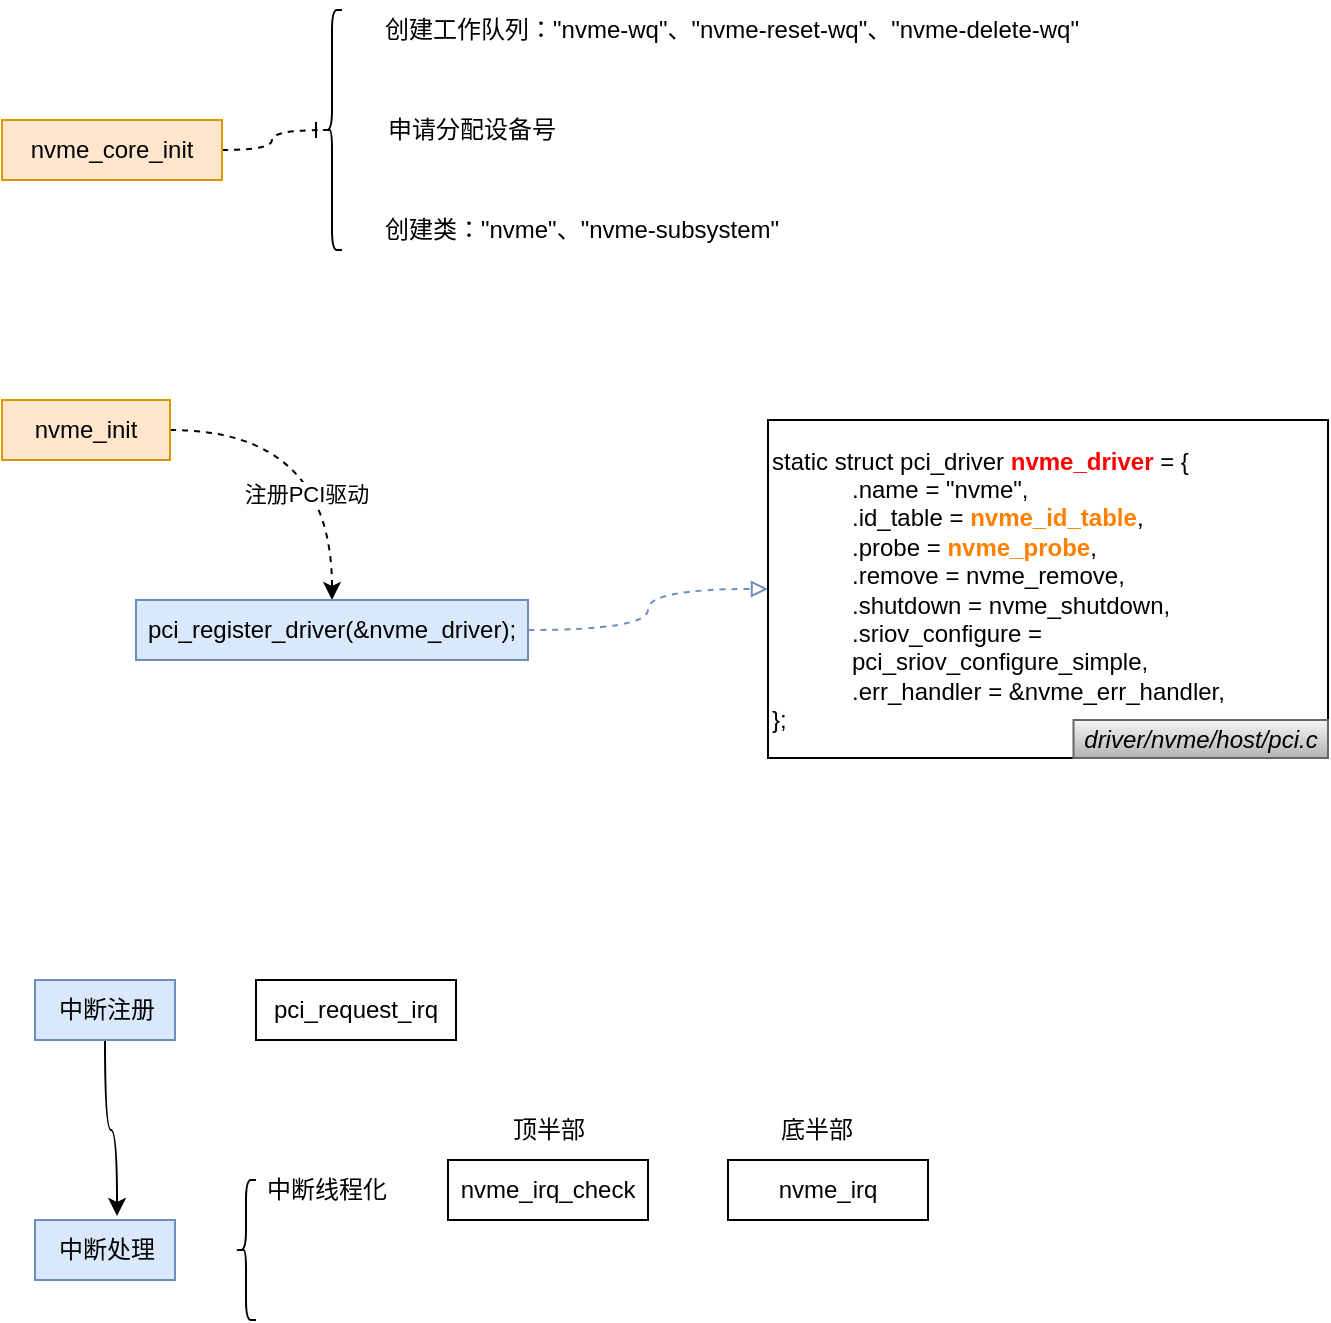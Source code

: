 <mxfile version="20.8.16" type="device" pages="3"><diagram id="C5RBs43oDa-KdzZeNtuy" name="Home"><mxGraphModel dx="887" dy="2895" grid="1" gridSize="10" guides="1" tooltips="1" connect="1" arrows="1" fold="1" page="1" pageScale="1" pageWidth="827" pageHeight="1169" math="0" shadow="0"><root><mxCell id="WIyWlLk6GJQsqaUBKTNV-0"/><mxCell id="WIyWlLk6GJQsqaUBKTNV-1" parent="WIyWlLk6GJQsqaUBKTNV-0"/><mxCell id="_9_5kB6s24VN7MZqhLFx-4" style="edgeStyle=orthogonalEdgeStyle;rounded=0;orthogonalLoop=1;jettySize=auto;html=1;entryX=0.1;entryY=0.5;entryDx=0;entryDy=0;entryPerimeter=0;dashed=1;endArrow=ERone;endFill=0;curved=1;" parent="WIyWlLk6GJQsqaUBKTNV-1" source="v0HjFjghbt3KrqmbTOIa-0" target="_9_5kB6s24VN7MZqhLFx-0" edge="1"><mxGeometry relative="1" as="geometry"/></mxCell><mxCell id="v0HjFjghbt3KrqmbTOIa-0" value="nvme_core_init" style="rounded=0;whiteSpace=wrap;html=1;fillColor=#ffe6cc;strokeColor=#d79b00;imageHeight=24;" parent="WIyWlLk6GJQsqaUBKTNV-1" vertex="1"><mxGeometry x="80" y="-1290" width="110" height="30" as="geometry"/></mxCell><mxCell id="PoXQHbHMM8HrD8Ki26Gu-85" style="edgeStyle=orthogonalEdgeStyle;rounded=0;orthogonalLoop=1;jettySize=auto;html=1;entryX=0.5;entryY=0;entryDx=0;entryDy=0;shadow=0;fontSize=8;fontColor=#7EA6E0;startArrow=none;startFill=0;endArrow=classic;endFill=1;exitX=1;exitY=0.5;exitDx=0;exitDy=0;curved=1;dashed=1;" parent="WIyWlLk6GJQsqaUBKTNV-1" source="PoXQHbHMM8HrD8Ki26Gu-83" target="PoXQHbHMM8HrD8Ki26Gu-84" edge="1"><mxGeometry relative="1" as="geometry"/></mxCell><mxCell id="PoXQHbHMM8HrD8Ki26Gu-86" value="注册PCI驱动" style="edgeLabel;html=1;align=center;verticalAlign=middle;resizable=0;points=[];fontSize=11;fontColor=#000000;" parent="PoXQHbHMM8HrD8Ki26Gu-85" vertex="1" connectable="0"><mxGeometry x="0.36" y="-13" relative="1" as="geometry"><mxPoint as="offset"/></mxGeometry></mxCell><mxCell id="PoXQHbHMM8HrD8Ki26Gu-83" value="nvme_init" style="rounded=0;whiteSpace=wrap;html=1;fillColor=#ffe6cc;strokeColor=#d79b00;imageHeight=24;" parent="WIyWlLk6GJQsqaUBKTNV-1" vertex="1"><mxGeometry x="80" y="-1150" width="84" height="30" as="geometry"/></mxCell><mxCell id="PoXQHbHMM8HrD8Ki26Gu-88" style="edgeStyle=orthogonalEdgeStyle;curved=1;rounded=0;orthogonalLoop=1;jettySize=auto;html=1;shadow=0;dashed=1;fontSize=11;fontColor=#FF8000;startArrow=none;startFill=0;endArrow=block;endFill=0;fillColor=#dae8fc;strokeColor=#6c8ebf;" parent="WIyWlLk6GJQsqaUBKTNV-1" source="PoXQHbHMM8HrD8Ki26Gu-84" target="PoXQHbHMM8HrD8Ki26Gu-87" edge="1"><mxGeometry relative="1" as="geometry"/></mxCell><mxCell id="PoXQHbHMM8HrD8Ki26Gu-84" value="pci_register_driver(&amp;amp;nvme_driver);" style="rounded=0;whiteSpace=wrap;html=1;fillColor=#dae8fc;strokeColor=#6c8ebf;imageHeight=24;" parent="WIyWlLk6GJQsqaUBKTNV-1" vertex="1"><mxGeometry x="147" y="-1050" width="196" height="30" as="geometry"/></mxCell><mxCell id="PoXQHbHMM8HrD8Ki26Gu-87" value="&lt;div&gt;static struct pci_driver &lt;b&gt;&lt;font color=&quot;#ff0000&quot;&gt;nvme_driver&lt;/font&gt;&lt;/b&gt; = {&lt;/div&gt;&lt;blockquote style=&quot;margin: 0 0 0 40px; border: none; padding: 0px;&quot;&gt;&lt;div&gt;&#9;.name&lt;span style=&quot;&quot;&gt;&#9;&#9;&lt;/span&gt;= &quot;nvme&quot;,&lt;/div&gt;&lt;div&gt;.id_table&lt;span style=&quot;&quot;&gt;&#9;&lt;/span&gt;= &lt;b&gt;&lt;font color=&quot;#ff8000&quot;&gt;nvme_id_table&lt;/font&gt;&lt;/b&gt;,&lt;/div&gt;&lt;div&gt;.probe&lt;span style=&quot;&quot;&gt;&#9;&#9;&lt;/span&gt;= &lt;b&gt;&lt;font color=&quot;#ff8000&quot;&gt;nvme_probe&lt;/font&gt;&lt;/b&gt;,&lt;/div&gt;&lt;div&gt;.remove&lt;span style=&quot;&quot;&gt;&#9;&#9;&lt;/span&gt;= nvme_remove,&lt;/div&gt;&lt;div&gt;.shutdown&lt;span style=&quot;&quot;&gt;&#9;&lt;/span&gt;= nvme_shutdown,&lt;/div&gt;&lt;div&gt;.sriov_configure = pci_sriov_configure_simple,&lt;/div&gt;&lt;div&gt;.err_handler&lt;span style=&quot;&quot;&gt;&#9;&lt;/span&gt;= &amp;amp;nvme_err_handler,&lt;/div&gt;&lt;/blockquote&gt;&lt;div&gt;};&lt;/div&gt;" style="rounded=0;whiteSpace=wrap;html=1;align=left;" parent="WIyWlLk6GJQsqaUBKTNV-1" vertex="1"><mxGeometry x="463" y="-1140" width="280" height="169" as="geometry"/></mxCell><mxCell id="PoXQHbHMM8HrD8Ki26Gu-91" value="driver/nvme/host/pci.c" style="text;html=1;align=center;verticalAlign=middle;whiteSpace=wrap;rounded=0;fontSize=12;fontStyle=2;fillColor=#f5f5f5;gradientColor=#b3b3b3;strokeColor=#666666;" parent="WIyWlLk6GJQsqaUBKTNV-1" vertex="1"><mxGeometry x="615.75" y="-990" width="127.25" height="19" as="geometry"/></mxCell><mxCell id="_9_5kB6s24VN7MZqhLFx-0" value="" style="shape=curlyBracket;whiteSpace=wrap;html=1;rounded=1;labelPosition=left;verticalLabelPosition=middle;align=right;verticalAlign=middle;" parent="WIyWlLk6GJQsqaUBKTNV-1" vertex="1"><mxGeometry x="240" y="-1345" width="10" height="120" as="geometry"/></mxCell><mxCell id="_9_5kB6s24VN7MZqhLFx-1" value="创建工作队列：&quot;nvme-wq&quot;、&quot;nvme-reset-wq&quot;、&quot;nvme-delete-wq&quot;" style="rounded=0;whiteSpace=wrap;html=1;imageHeight=24;strokeColor=none;fillColor=none;" parent="WIyWlLk6GJQsqaUBKTNV-1" vertex="1"><mxGeometry x="260" y="-1350" width="370" height="30" as="geometry"/></mxCell><mxCell id="_9_5kB6s24VN7MZqhLFx-2" value="申请分配设备号" style="rounded=0;whiteSpace=wrap;html=1;imageHeight=24;strokeColor=none;fillColor=none;" parent="WIyWlLk6GJQsqaUBKTNV-1" vertex="1"><mxGeometry x="260" y="-1300" width="110" height="30" as="geometry"/></mxCell><mxCell id="_9_5kB6s24VN7MZqhLFx-3" value="创建类：&quot;nvme&quot;、&quot;nvme-subsystem&quot;" style="rounded=0;whiteSpace=wrap;html=1;imageHeight=24;strokeColor=none;fillColor=none;" parent="WIyWlLk6GJQsqaUBKTNV-1" vertex="1"><mxGeometry x="260" y="-1250" width="220" height="30" as="geometry"/></mxCell><mxCell id="Js5uGp0cZZ_vgjw1Y_X_-0" value="nvme_irq_check" style="rounded=0;whiteSpace=wrap;html=1;imageHeight=24;" parent="WIyWlLk6GJQsqaUBKTNV-1" vertex="1"><mxGeometry x="303" y="-770" width="100" height="30" as="geometry"/></mxCell><mxCell id="Js5uGp0cZZ_vgjw1Y_X_-1" value="nvme_irq" style="rounded=0;whiteSpace=wrap;html=1;imageHeight=24;" parent="WIyWlLk6GJQsqaUBKTNV-1" vertex="1"><mxGeometry x="443" y="-770" width="100" height="30" as="geometry"/></mxCell><mxCell id="Js5uGp0cZZ_vgjw1Y_X_-2" value="中断处理" style="text;html=1;align=center;verticalAlign=middle;resizable=0;points=[];autosize=1;strokeColor=#6c8ebf;fillColor=#dae8fc;" parent="WIyWlLk6GJQsqaUBKTNV-1" vertex="1"><mxGeometry x="96.5" y="-740" width="70" height="30" as="geometry"/></mxCell><mxCell id="Js5uGp0cZZ_vgjw1Y_X_-3" value="中断线程化" style="text;html=1;align=center;verticalAlign=middle;resizable=0;points=[];autosize=1;strokeColor=none;fillColor=none;" parent="WIyWlLk6GJQsqaUBKTNV-1" vertex="1"><mxGeometry x="202" y="-770" width="80" height="30" as="geometry"/></mxCell><mxCell id="Js5uGp0cZZ_vgjw1Y_X_-4" value="顶半部" style="text;html=1;align=center;verticalAlign=middle;resizable=0;points=[];autosize=1;strokeColor=none;fillColor=none;" parent="WIyWlLk6GJQsqaUBKTNV-1" vertex="1"><mxGeometry x="323" y="-800" width="60" height="30" as="geometry"/></mxCell><mxCell id="Js5uGp0cZZ_vgjw1Y_X_-5" value="底半部" style="text;html=1;align=center;verticalAlign=middle;resizable=0;points=[];autosize=1;strokeColor=none;fillColor=none;" parent="WIyWlLk6GJQsqaUBKTNV-1" vertex="1"><mxGeometry x="457" y="-800" width="60" height="30" as="geometry"/></mxCell><mxCell id="Js5uGp0cZZ_vgjw1Y_X_-6" value="" style="shape=curlyBracket;whiteSpace=wrap;html=1;rounded=1;labelPosition=left;verticalLabelPosition=middle;align=right;verticalAlign=middle;" parent="WIyWlLk6GJQsqaUBKTNV-1" vertex="1"><mxGeometry x="197" y="-760" width="10" height="70" as="geometry"/></mxCell><mxCell id="Js5uGp0cZZ_vgjw1Y_X_-8" style="edgeStyle=orthogonalEdgeStyle;rounded=0;orthogonalLoop=1;jettySize=auto;html=1;entryX=0.586;entryY=-0.067;entryDx=0;entryDy=0;entryPerimeter=0;endArrow=classic;endFill=1;curved=1;" parent="WIyWlLk6GJQsqaUBKTNV-1" source="Js5uGp0cZZ_vgjw1Y_X_-7" target="Js5uGp0cZZ_vgjw1Y_X_-2" edge="1"><mxGeometry relative="1" as="geometry"/></mxCell><mxCell id="Js5uGp0cZZ_vgjw1Y_X_-7" value="中断注册" style="text;html=1;align=center;verticalAlign=middle;resizable=0;points=[];autosize=1;strokeColor=#6c8ebf;fillColor=#dae8fc;" parent="WIyWlLk6GJQsqaUBKTNV-1" vertex="1"><mxGeometry x="96.5" y="-860" width="70" height="30" as="geometry"/></mxCell><mxCell id="Js5uGp0cZZ_vgjw1Y_X_-9" value="pci_request_irq" style="rounded=0;whiteSpace=wrap;html=1;imageHeight=24;" parent="WIyWlLk6GJQsqaUBKTNV-1" vertex="1"><mxGeometry x="207" y="-860" width="100" height="30" as="geometry"/></mxCell></root></mxGraphModel></diagram><diagram id="y611voe_CNIfwARwDded" name="origin"><mxGraphModel dx="1645" dy="619" grid="1" gridSize="10" guides="1" tooltips="1" connect="1" arrows="1" fold="1" page="1" pageScale="1" pageWidth="827" pageHeight="1169" math="0" shadow="0"><root><mxCell id="0"/><mxCell id="1" parent="0"/><mxCell id="9WMRfJtDHV3tgNbHrFQB-1" value="struct nvme_dev" style="swimlane;fontStyle=0;childLayout=stackLayout;horizontal=1;startSize=26;fillColor=#ffe6cc;horizontalStack=0;resizeParent=1;resizeParentMax=0;resizeLast=0;collapsible=1;marginBottom=0;html=1;strokeColor=#d79b00;" parent="1" vertex="1"><mxGeometry x="140" y="195" width="240" height="416" as="geometry"/></mxCell><mxCell id="9WMRfJtDHV3tgNbHrFQB-2" value="struct nvme_queue *queues;" style="text;strokeColor=none;fillColor=none;align=left;verticalAlign=top;spacingLeft=4;spacingRight=4;overflow=hidden;rotatable=0;points=[[0,0.5],[1,0.5]];portConstraint=eastwest;whiteSpace=wrap;html=1;" parent="9WMRfJtDHV3tgNbHrFQB-1" vertex="1"><mxGeometry y="26" width="240" height="26" as="geometry"/></mxCell><mxCell id="9WMRfJtDHV3tgNbHrFQB-3" value="struct blk_mq_tag_set tagset;" style="text;strokeColor=none;fillColor=none;align=left;verticalAlign=top;spacingLeft=4;spacingRight=4;overflow=hidden;rotatable=0;points=[[0,0.5],[1,0.5]];portConstraint=eastwest;whiteSpace=wrap;html=1;" parent="9WMRfJtDHV3tgNbHrFQB-1" vertex="1"><mxGeometry y="52" width="240" height="26" as="geometry"/></mxCell><mxCell id="9WMRfJtDHV3tgNbHrFQB-4" value="struct blk_mq_tag_set admin_tagset;" style="text;strokeColor=none;fillColor=none;align=left;verticalAlign=top;spacingLeft=4;spacingRight=4;overflow=hidden;rotatable=0;points=[[0,0.5],[1,0.5]];portConstraint=eastwest;whiteSpace=wrap;html=1;" parent="9WMRfJtDHV3tgNbHrFQB-1" vertex="1"><mxGeometry y="78" width="240" height="26" as="geometry"/></mxCell><mxCell id="bRQrccYKSBrdIo_RqzX--31" value="struct list_head namespaces;" style="text;strokeColor=none;fillColor=none;align=left;verticalAlign=top;spacingLeft=4;spacingRight=4;overflow=hidden;rotatable=0;points=[[0,0.5],[1,0.5]];portConstraint=eastwest;whiteSpace=wrap;html=1;" parent="9WMRfJtDHV3tgNbHrFQB-1" vertex="1"><mxGeometry y="104" width="240" height="26" as="geometry"/></mxCell><mxCell id="9WMRfJtDHV3tgNbHrFQB-6" value="u32 __iomem *dbs;" style="text;strokeColor=none;fillColor=none;align=left;verticalAlign=top;spacingLeft=4;spacingRight=4;overflow=hidden;rotatable=1;points=[[0,0.5],[1,0.5]];portConstraint=eastwest;whiteSpace=wrap;html=1;movable=1;resizable=1;deletable=1;editable=1;connectable=1;" parent="9WMRfJtDHV3tgNbHrFQB-1" vertex="1"><mxGeometry y="130" width="240" height="26" as="geometry"/></mxCell><mxCell id="bRQrccYKSBrdIo_RqzX--45" value="struct device *dev;" style="text;strokeColor=none;fillColor=none;align=left;verticalAlign=top;spacingLeft=4;spacingRight=4;overflow=hidden;rotatable=0;points=[[0,0.5],[1,0.5]];portConstraint=eastwest;whiteSpace=wrap;html=1;" parent="9WMRfJtDHV3tgNbHrFQB-1" vertex="1"><mxGeometry y="156" width="240" height="26" as="geometry"/></mxCell><mxCell id="9WMRfJtDHV3tgNbHrFQB-10" value="struct dma_pool *prp_page_pool;" style="text;strokeColor=none;fillColor=none;align=left;verticalAlign=top;spacingLeft=4;spacingRight=4;overflow=hidden;rotatable=0;points=[[0,0.5],[1,0.5]];portConstraint=eastwest;whiteSpace=wrap;html=1;" parent="9WMRfJtDHV3tgNbHrFQB-1" vertex="1"><mxGeometry y="182" width="240" height="26" as="geometry"/></mxCell><mxCell id="9WMRfJtDHV3tgNbHrFQB-9" value="struct dma_pool *prp_small_pool;" style="text;strokeColor=none;fillColor=none;align=left;verticalAlign=top;spacingLeft=4;spacingRight=4;overflow=hidden;rotatable=0;points=[[0,0.5],[1,0.5]];portConstraint=eastwest;whiteSpace=wrap;html=1;" parent="9WMRfJtDHV3tgNbHrFQB-1" vertex="1"><mxGeometry y="208" width="240" height="26" as="geometry"/></mxCell><mxCell id="bRQrccYKSBrdIo_RqzX--118" value="u32 q_depth;" style="text;strokeColor=none;fillColor=none;align=left;verticalAlign=top;spacingLeft=4;spacingRight=4;overflow=hidden;rotatable=0;points=[[0,0.5],[1,0.5]];portConstraint=eastwest;whiteSpace=wrap;html=1;" parent="9WMRfJtDHV3tgNbHrFQB-1" vertex="1"><mxGeometry y="234" width="240" height="26" as="geometry"/></mxCell><mxCell id="9WMRfJtDHV3tgNbHrFQB-8" value="void __iomem *bar;" style="text;strokeColor=none;fillColor=none;align=left;verticalAlign=top;spacingLeft=4;spacingRight=4;overflow=hidden;rotatable=0;points=[[0,0.5],[1,0.5]];portConstraint=eastwest;whiteSpace=wrap;html=1;" parent="9WMRfJtDHV3tgNbHrFQB-1" vertex="1"><mxGeometry y="260" width="240" height="26" as="geometry"/></mxCell><mxCell id="bRQrccYKSBrdIo_RqzX--23" value="struct work_struct remove_work;" style="text;strokeColor=none;fillColor=none;align=left;verticalAlign=top;spacingLeft=4;spacingRight=4;overflow=hidden;rotatable=0;points=[[0,0.5],[1,0.5]];portConstraint=eastwest;whiteSpace=wrap;html=1;" parent="9WMRfJtDHV3tgNbHrFQB-1" vertex="1"><mxGeometry y="286" width="240" height="26" as="geometry"/></mxCell><mxCell id="9WMRfJtDHV3tgNbHrFQB-7" value="struct nvme_ctrl ctrl;" style="text;strokeColor=none;fillColor=none;align=left;verticalAlign=top;spacingLeft=4;spacingRight=4;overflow=hidden;rotatable=0;points=[[0,0.5],[1,0.5]];portConstraint=eastwest;whiteSpace=wrap;html=1;" parent="9WMRfJtDHV3tgNbHrFQB-1" vertex="1"><mxGeometry y="312" width="240" height="26" as="geometry"/></mxCell><mxCell id="9WMRfJtDHV3tgNbHrFQB-11" value="unsigned int nr_write_queues;" style="text;strokeColor=none;fillColor=none;align=left;verticalAlign=top;spacingLeft=4;spacingRight=4;overflow=hidden;rotatable=0;points=[[0,0.5],[1,0.5]];portConstraint=eastwest;whiteSpace=wrap;html=1;" parent="9WMRfJtDHV3tgNbHrFQB-1" vertex="1"><mxGeometry y="338" width="240" height="26" as="geometry"/></mxCell><mxCell id="9WMRfJtDHV3tgNbHrFQB-12" value="unsigned int nr_poll_queues;" style="text;strokeColor=#666666;fillColor=#f5f5f5;align=left;verticalAlign=top;spacingLeft=4;spacingRight=4;overflow=hidden;rotatable=0;points=[[0,0.5],[1,0.5]];portConstraint=eastwest;whiteSpace=wrap;html=1;fontColor=#333333;" parent="9WMRfJtDHV3tgNbHrFQB-1" vertex="1"><mxGeometry y="364" width="240" height="26" as="geometry"/></mxCell><mxCell id="9WMRfJtDHV3tgNbHrFQB-5" value="……" style="text;strokeColor=none;fillColor=none;align=left;verticalAlign=top;spacingLeft=4;spacingRight=4;overflow=hidden;rotatable=0;points=[[0,0.5],[1,0.5]];portConstraint=eastwest;whiteSpace=wrap;html=1;" parent="9WMRfJtDHV3tgNbHrFQB-1" vertex="1"><mxGeometry y="390" width="240" height="26" as="geometry"/></mxCell><mxCell id="bRQrccYKSBrdIo_RqzX--1" value="记录 write 操作的 queue 数量，值为0 时，表示和 read 共用一个 queue" style="text;html=1;strokeColor=none;fillColor=none;align=center;verticalAlign=middle;whiteSpace=wrap;rounded=0;" parent="1" vertex="1"><mxGeometry x="-170" y="531" width="210" height="30" as="geometry"/></mxCell><mxCell id="bRQrccYKSBrdIo_RqzX--2" style="edgeStyle=orthogonalEdgeStyle;rounded=0;orthogonalLoop=1;jettySize=auto;html=1;endArrow=oval;endFill=0;" parent="1" source="9WMRfJtDHV3tgNbHrFQB-11" target="bRQrccYKSBrdIo_RqzX--1" edge="1"><mxGeometry relative="1" as="geometry"/></mxCell><mxCell id="bRQrccYKSBrdIo_RqzX--3" value="struct nvme_queue" style="swimlane;fontStyle=0;childLayout=stackLayout;horizontal=1;startSize=26;fillColor=#ffe6cc;horizontalStack=0;resizeParent=1;resizeParentMax=0;resizeLast=0;collapsible=1;marginBottom=0;html=1;strokeColor=#d79b00;" parent="1" vertex="1"><mxGeometry x="680" y="20" width="170" height="156" as="geometry"/></mxCell><mxCell id="bRQrccYKSBrdIo_RqzX--4" value="struct nvme_dev *dev;" style="text;strokeColor=none;fillColor=none;align=left;verticalAlign=top;spacingLeft=4;spacingRight=4;overflow=hidden;rotatable=0;points=[[0,0.5],[1,0.5]];portConstraint=eastwest;whiteSpace=wrap;html=1;" parent="bRQrccYKSBrdIo_RqzX--3" vertex="1"><mxGeometry y="26" width="170" height="26" as="geometry"/></mxCell><mxCell id="bRQrccYKSBrdIo_RqzX--123" value="void *sq_cmds;" style="text;strokeColor=none;fillColor=none;align=left;verticalAlign=top;spacingLeft=4;spacingRight=4;overflow=hidden;rotatable=0;points=[[0,0.5],[1,0.5]];portConstraint=eastwest;whiteSpace=wrap;html=1;" parent="bRQrccYKSBrdIo_RqzX--3" vertex="1"><mxGeometry y="52" width="170" height="26" as="geometry"/></mxCell><mxCell id="bRQrccYKSBrdIo_RqzX--126" value="dma_addr_t&amp;nbsp;sq_dma_addr;" style="text;strokeColor=none;fillColor=none;align=left;verticalAlign=top;spacingLeft=4;spacingRight=4;overflow=hidden;rotatable=0;points=[[0,0.5],[1,0.5]];portConstraint=eastwest;whiteSpace=wrap;html=1;" parent="bRQrccYKSBrdIo_RqzX--3" vertex="1"><mxGeometry y="78" width="170" height="26" as="geometry"/></mxCell><mxCell id="bRQrccYKSBrdIo_RqzX--5" value="u32 __iomem *q_db;" style="text;strokeColor=none;fillColor=none;align=left;verticalAlign=top;spacingLeft=4;spacingRight=4;overflow=hidden;rotatable=0;points=[[0,0.5],[1,0.5]];portConstraint=eastwest;whiteSpace=wrap;html=1;" parent="bRQrccYKSBrdIo_RqzX--3" vertex="1"><mxGeometry y="104" width="170" height="26" as="geometry"/></mxCell><mxCell id="bRQrccYKSBrdIo_RqzX--6" value="……" style="text;strokeColor=none;fillColor=none;align=left;verticalAlign=top;spacingLeft=4;spacingRight=4;overflow=hidden;rotatable=0;points=[[0,0.5],[1,0.5]];portConstraint=eastwest;whiteSpace=wrap;html=1;" parent="bRQrccYKSBrdIo_RqzX--3" vertex="1"><mxGeometry y="130" width="170" height="26" as="geometry"/></mxCell><mxCell id="bRQrccYKSBrdIo_RqzX--7" style="edgeStyle=orthogonalEdgeStyle;rounded=0;orthogonalLoop=1;jettySize=auto;html=1;endArrow=block;endFill=0;dashed=1;fillColor=#ffe6cc;strokeColor=#d79b00;" parent="1" source="9WMRfJtDHV3tgNbHrFQB-2" target="bRQrccYKSBrdIo_RqzX--3" edge="1"><mxGeometry relative="1" as="geometry"/></mxCell><mxCell id="bRQrccYKSBrdIo_RqzX--8" value="struct nvme_ctrl" style="swimlane;fontStyle=0;childLayout=stackLayout;horizontal=1;startSize=26;fillColor=#ffe6cc;horizontalStack=0;resizeParent=1;resizeParentMax=0;resizeLast=0;collapsible=1;marginBottom=0;html=1;strokeColor=#d79b00;" parent="1" vertex="1"><mxGeometry x="680" y="660" width="240" height="468" as="geometry"/></mxCell><mxCell id="bRQrccYKSBrdIo_RqzX--9" value="enum nvme_ctrl_state state;" style="text;strokeColor=none;fillColor=none;align=left;verticalAlign=top;spacingLeft=4;spacingRight=4;overflow=hidden;rotatable=0;points=[[0,0.5],[1,0.5]];portConstraint=eastwest;whiteSpace=wrap;html=1;" parent="bRQrccYKSBrdIo_RqzX--8" vertex="1"><mxGeometry y="26" width="240" height="26" as="geometry"/></mxCell><mxCell id="bRQrccYKSBrdIo_RqzX--32" value="const struct nvme_ctrl_ops *ops;" style="text;strokeColor=none;fillColor=none;align=left;verticalAlign=top;spacingLeft=4;spacingRight=4;overflow=hidden;rotatable=0;points=[[0,0.5],[1,0.5]];portConstraint=eastwest;whiteSpace=wrap;html=1;" parent="bRQrccYKSBrdIo_RqzX--8" vertex="1"><mxGeometry y="52" width="240" height="26" as="geometry"/></mxCell><mxCell id="bRQrccYKSBrdIo_RqzX--10" value="struct request_queue *admin_q;" style="text;strokeColor=none;fillColor=none;align=left;verticalAlign=top;spacingLeft=4;spacingRight=4;overflow=hidden;rotatable=0;points=[[0,0.5],[1,0.5]];portConstraint=eastwest;whiteSpace=wrap;html=1;" parent="bRQrccYKSBrdIo_RqzX--8" vertex="1"><mxGeometry y="78" width="240" height="26" as="geometry"/></mxCell><mxCell id="bRQrccYKSBrdIo_RqzX--35" value="struct device *dev" style="text;strokeColor=none;fillColor=none;align=left;verticalAlign=top;spacingLeft=4;spacingRight=4;overflow=hidden;rotatable=0;points=[[0,0.5],[1,0.5]];portConstraint=eastwest;whiteSpace=wrap;html=1;" parent="bRQrccYKSBrdIo_RqzX--8" vertex="1"><mxGeometry y="104" width="240" height="26" as="geometry"/></mxCell><mxCell id="bRQrccYKSBrdIo_RqzX--78" value="int instance;" style="text;strokeColor=none;fillColor=none;align=left;verticalAlign=top;spacingLeft=4;spacingRight=4;overflow=hidden;rotatable=0;points=[[0,0.5],[1,0.5]];portConstraint=eastwest;whiteSpace=wrap;html=1;" parent="bRQrccYKSBrdIo_RqzX--8" vertex="1"><mxGeometry y="130" width="240" height="26" as="geometry"/></mxCell><mxCell id="bRQrccYKSBrdIo_RqzX--77" value="struct device ctrl_device;" style="text;strokeColor=none;fillColor=none;align=left;verticalAlign=top;spacingLeft=4;spacingRight=4;overflow=hidden;rotatable=0;points=[[0,0.5],[1,0.5]];portConstraint=eastwest;whiteSpace=wrap;html=1;" parent="bRQrccYKSBrdIo_RqzX--8" vertex="1"><mxGeometry y="156" width="240" height="26" as="geometry"/></mxCell><mxCell id="bRQrccYKSBrdIo_RqzX--76" value="struct device *device;" style="text;strokeColor=none;fillColor=none;align=left;verticalAlign=top;spacingLeft=4;spacingRight=4;overflow=hidden;rotatable=0;points=[[0,0.5],[1,0.5]];portConstraint=eastwest;whiteSpace=wrap;html=1;" parent="bRQrccYKSBrdIo_RqzX--8" vertex="1"><mxGeometry y="182" width="240" height="26" as="geometry"/></mxCell><mxCell id="bRQrccYKSBrdIo_RqzX--96" value="struct cdev cdev;" style="text;strokeColor=none;fillColor=none;align=left;verticalAlign=top;spacingLeft=4;spacingRight=4;overflow=hidden;rotatable=0;points=[[0,0.5],[1,0.5]];portConstraint=eastwest;whiteSpace=wrap;html=1;" parent="bRQrccYKSBrdIo_RqzX--8" vertex="1"><mxGeometry y="208" width="240" height="26" as="geometry"/></mxCell><mxCell id="bRQrccYKSBrdIo_RqzX--19" value="struct work_struct reset_work;" style="text;strokeColor=none;fillColor=none;align=left;verticalAlign=top;spacingLeft=4;spacingRight=4;overflow=hidden;rotatable=0;points=[[0,0.5],[1,0.5]];portConstraint=eastwest;whiteSpace=wrap;html=1;" parent="bRQrccYKSBrdIo_RqzX--8" vertex="1"><mxGeometry y="234" width="240" height="26" as="geometry"/></mxCell><mxCell id="bRQrccYKSBrdIo_RqzX--18" value="struct work_struct delete_work;" style="text;strokeColor=none;fillColor=none;align=left;verticalAlign=top;spacingLeft=4;spacingRight=4;overflow=hidden;rotatable=0;points=[[0,0.5],[1,0.5]];portConstraint=eastwest;whiteSpace=wrap;html=1;" parent="bRQrccYKSBrdIo_RqzX--8" vertex="1"><mxGeometry y="260" width="240" height="26" as="geometry"/></mxCell><mxCell id="bRQrccYKSBrdIo_RqzX--17" value="wait_queue_head_t state_wq;" style="text;strokeColor=none;fillColor=none;align=left;verticalAlign=top;spacingLeft=4;spacingRight=4;overflow=hidden;rotatable=0;points=[[0,0.5],[1,0.5]];portConstraint=eastwest;whiteSpace=wrap;html=1;" parent="bRQrccYKSBrdIo_RqzX--8" vertex="1"><mxGeometry y="286" width="240" height="26" as="geometry"/></mxCell><mxCell id="bRQrccYKSBrdIo_RqzX--62" value="struct work_struct scan_work;" style="text;strokeColor=none;fillColor=none;align=left;verticalAlign=top;spacingLeft=4;spacingRight=4;overflow=hidden;rotatable=0;points=[[0,0.5],[1,0.5]];portConstraint=eastwest;whiteSpace=wrap;html=1;" parent="bRQrccYKSBrdIo_RqzX--8" vertex="1"><mxGeometry y="312" width="240" height="26" as="geometry"/></mxCell><mxCell id="bRQrccYKSBrdIo_RqzX--61" value="struct work_struct async_event_work;" style="text;strokeColor=none;fillColor=none;align=left;verticalAlign=top;spacingLeft=4;spacingRight=4;overflow=hidden;rotatable=0;points=[[0,0.5],[1,0.5]];portConstraint=eastwest;whiteSpace=wrap;html=1;" parent="bRQrccYKSBrdIo_RqzX--8" vertex="1"><mxGeometry y="338" width="240" height="26" as="geometry"/></mxCell><mxCell id="bRQrccYKSBrdIo_RqzX--63" value="struct delayed_work ka_work;" style="text;strokeColor=none;fillColor=none;align=left;verticalAlign=top;spacingLeft=4;spacingRight=4;overflow=hidden;rotatable=0;points=[[0,0.5],[1,0.5]];portConstraint=eastwest;whiteSpace=wrap;html=1;" parent="bRQrccYKSBrdIo_RqzX--8" vertex="1"><mxGeometry y="364" width="240" height="26" as="geometry"/></mxCell><mxCell id="bRQrccYKSBrdIo_RqzX--69" value="struct nvme_command ka_cmd;" style="text;strokeColor=none;fillColor=none;align=left;verticalAlign=top;spacingLeft=4;spacingRight=4;overflow=hidden;rotatable=0;points=[[0,0.5],[1,0.5]];portConstraint=eastwest;whiteSpace=wrap;html=1;" parent="bRQrccYKSBrdIo_RqzX--8" vertex="1"><mxGeometry y="390" width="240" height="26" as="geometry"/></mxCell><mxCell id="bRQrccYKSBrdIo_RqzX--64" value="struct work_struct fw_act_work;" style="text;strokeColor=none;fillColor=none;align=left;verticalAlign=top;spacingLeft=4;spacingRight=4;overflow=hidden;rotatable=0;points=[[0,0.5],[1,0.5]];portConstraint=eastwest;whiteSpace=wrap;html=1;" parent="bRQrccYKSBrdIo_RqzX--8" vertex="1"><mxGeometry y="416" width="240" height="26" as="geometry"/></mxCell><mxCell id="bRQrccYKSBrdIo_RqzX--11" value="……" style="text;strokeColor=none;fillColor=none;align=left;verticalAlign=top;spacingLeft=4;spacingRight=4;overflow=hidden;rotatable=0;points=[[0,0.5],[1,0.5]];portConstraint=eastwest;whiteSpace=wrap;html=1;" parent="bRQrccYKSBrdIo_RqzX--8" vertex="1"><mxGeometry y="442" width="240" height="26" as="geometry"/></mxCell><mxCell id="bRQrccYKSBrdIo_RqzX--12" value="映射了 bar0 空间" style="text;html=1;strokeColor=none;fillColor=none;align=center;verticalAlign=middle;whiteSpace=wrap;rounded=0;" parent="1" vertex="1"><mxGeometry x="-80" y="458" width="120" height="20" as="geometry"/></mxCell><mxCell id="bRQrccYKSBrdIo_RqzX--13" style="edgeStyle=orthogonalEdgeStyle;rounded=0;orthogonalLoop=1;jettySize=auto;html=1;endArrow=oval;endFill=0;" parent="1" source="9WMRfJtDHV3tgNbHrFQB-8" target="bRQrccYKSBrdIo_RqzX--12" edge="1"><mxGeometry relative="1" as="geometry"/></mxCell><mxCell id="bRQrccYKSBrdIo_RqzX--14" value="doorbell 寄存器的映射地址" style="text;html=1;strokeColor=none;fillColor=none;align=center;verticalAlign=middle;whiteSpace=wrap;rounded=0;movable=1;resizable=1;rotatable=1;deletable=1;editable=1;connectable=1;" parent="1" vertex="1"><mxGeometry x="-120" y="328" width="160" height="20" as="geometry"/></mxCell><mxCell id="bRQrccYKSBrdIo_RqzX--15" style="edgeStyle=orthogonalEdgeStyle;rounded=0;orthogonalLoop=1;jettySize=auto;html=1;endArrow=oval;endFill=0;movable=1;resizable=1;rotatable=1;deletable=1;editable=1;connectable=1;" parent="1" source="9WMRfJtDHV3tgNbHrFQB-6" target="bRQrccYKSBrdIo_RqzX--14" edge="1"><mxGeometry relative="1" as="geometry"/></mxCell><mxCell id="bRQrccYKSBrdIo_RqzX--16" style="edgeStyle=orthogonalEdgeStyle;rounded=0;orthogonalLoop=1;jettySize=auto;html=1;endArrow=block;endFill=0;fillColor=#ffe6cc;strokeColor=#d79b00;" parent="1" source="9WMRfJtDHV3tgNbHrFQB-7" target="bRQrccYKSBrdIo_RqzX--8" edge="1"><mxGeometry relative="1" as="geometry"/></mxCell><mxCell id="bRQrccYKSBrdIo_RqzX--59" style="edgeStyle=orthogonalEdgeStyle;rounded=0;orthogonalLoop=1;jettySize=auto;html=1;entryX=0.5;entryY=1;entryDx=0;entryDy=0;dashed=1;endArrow=classic;endFill=1;fillColor=#e1d5e7;strokeColor=#9673a6;" parent="1" source="bRQrccYKSBrdIo_RqzX--20" target="bRQrccYKSBrdIo_RqzX--57" edge="1"><mxGeometry relative="1" as="geometry"/></mxCell><mxCell id="bRQrccYKSBrdIo_RqzX--20" value="nvme_reset_work" style="shape=process;whiteSpace=wrap;html=1;backgroundOutline=1;fillColor=#e1d5e7;strokeColor=#9673a6;" parent="1" vertex="1"><mxGeometry x="1010" y="900" width="130" height="20" as="geometry"/></mxCell><mxCell id="bRQrccYKSBrdIo_RqzX--21" style="edgeStyle=orthogonalEdgeStyle;rounded=0;orthogonalLoop=1;jettySize=auto;html=1;entryX=0;entryY=0.5;entryDx=0;entryDy=0;endArrow=classic;endFill=1;dashed=1;" parent="1" source="bRQrccYKSBrdIo_RqzX--19" target="bRQrccYKSBrdIo_RqzX--20" edge="1"><mxGeometry relative="1" as="geometry"/></mxCell><mxCell id="bRQrccYKSBrdIo_RqzX--22" value="nvme_remove_dead_ctrl_work" style="shape=process;whiteSpace=wrap;html=1;backgroundOutline=1;fillColor=#e1d5e7;strokeColor=#9673a6;" parent="1" vertex="1"><mxGeometry x="510" y="484" width="180" height="20" as="geometry"/></mxCell><mxCell id="bRQrccYKSBrdIo_RqzX--24" style="edgeStyle=orthogonalEdgeStyle;rounded=0;orthogonalLoop=1;jettySize=auto;html=1;dashed=1;endArrow=classic;endFill=1;" parent="1" source="bRQrccYKSBrdIo_RqzX--23" target="bRQrccYKSBrdIo_RqzX--22" edge="1"><mxGeometry relative="1" as="geometry"/></mxCell><mxCell id="bRQrccYKSBrdIo_RqzX--25" value="align&amp;amp;size = PAGE_SIZE" style="text;html=1;strokeColor=none;fillColor=none;align=center;verticalAlign=middle;whiteSpace=wrap;rounded=0;" parent="1" vertex="1"><mxGeometry x="-120" y="380" width="160" height="20" as="geometry"/></mxCell><mxCell id="bRQrccYKSBrdIo_RqzX--27" style="edgeStyle=orthogonalEdgeStyle;rounded=0;orthogonalLoop=1;jettySize=auto;html=1;endArrow=oval;endFill=0;" parent="1" source="9WMRfJtDHV3tgNbHrFQB-10" target="bRQrccYKSBrdIo_RqzX--25" edge="1"><mxGeometry relative="1" as="geometry"/></mxCell><mxCell id="bRQrccYKSBrdIo_RqzX--28" value="align&amp;amp;size = 256" style="text;html=1;strokeColor=none;fillColor=none;align=center;verticalAlign=middle;whiteSpace=wrap;rounded=0;" parent="1" vertex="1"><mxGeometry x="-80" y="406" width="120" height="20" as="geometry"/></mxCell><mxCell id="bRQrccYKSBrdIo_RqzX--29" style="edgeStyle=orthogonalEdgeStyle;rounded=0;orthogonalLoop=1;jettySize=auto;html=1;endArrow=oval;endFill=0;" parent="1" source="9WMRfJtDHV3tgNbHrFQB-9" target="bRQrccYKSBrdIo_RqzX--28" edge="1"><mxGeometry relative="1" as="geometry"/></mxCell><mxCell id="bRQrccYKSBrdIo_RqzX--33" value="nvme_pci_ctrl_ops" style="rounded=1;whiteSpace=wrap;html=1;fillColor=#e1d5e7;strokeColor=#9673a6;" parent="1" vertex="1"><mxGeometry x="1010" y="715" width="120" height="20" as="geometry"/></mxCell><mxCell id="bRQrccYKSBrdIo_RqzX--34" style="edgeStyle=orthogonalEdgeStyle;rounded=0;orthogonalLoop=1;jettySize=auto;html=1;entryX=0;entryY=0.5;entryDx=0;entryDy=0;endArrow=classic;endFill=1;dashed=1;" parent="1" source="bRQrccYKSBrdIo_RqzX--32" target="bRQrccYKSBrdIo_RqzX--33" edge="1"><mxGeometry relative="1" as="geometry"/></mxCell><mxCell id="bRQrccYKSBrdIo_RqzX--36" value="struct device" style="swimlane;fontStyle=0;childLayout=stackLayout;horizontal=1;startSize=26;fillColor=#dae8fc;horizontalStack=0;resizeParent=1;resizeParentMax=0;resizeLast=0;collapsible=1;marginBottom=0;html=1;strokeColor=#6c8ebf;" parent="1" vertex="1"><mxGeometry x="-30" y="1522" width="140" height="78" as="geometry"/></mxCell><mxCell id="bRQrccYKSBrdIo_RqzX--37" value="struct device *parent;" style="text;strokeColor=none;fillColor=none;align=left;verticalAlign=top;spacingLeft=4;spacingRight=4;overflow=hidden;rotatable=0;points=[[0,0.5],[1,0.5]];portConstraint=eastwest;whiteSpace=wrap;html=1;" parent="bRQrccYKSBrdIo_RqzX--36" vertex="1"><mxGeometry y="26" width="140" height="26" as="geometry"/></mxCell><mxCell id="bRQrccYKSBrdIo_RqzX--38" value="……" style="text;strokeColor=none;fillColor=none;align=left;verticalAlign=top;spacingLeft=4;spacingRight=4;overflow=hidden;rotatable=0;points=[[0,0.5],[1,0.5]];portConstraint=eastwest;whiteSpace=wrap;html=1;" parent="bRQrccYKSBrdIo_RqzX--36" vertex="1"><mxGeometry y="52" width="140" height="26" as="geometry"/></mxCell><mxCell id="bRQrccYKSBrdIo_RqzX--40" value="struct pci_dev" style="swimlane;fontStyle=0;childLayout=stackLayout;horizontal=1;startSize=26;fillColor=#d5e8d4;horizontalStack=0;resizeParent=1;resizeParentMax=0;resizeLast=0;collapsible=1;marginBottom=0;html=1;strokeColor=#82b366;" parent="1" vertex="1"><mxGeometry x="-250" y="1372" width="140" height="78" as="geometry"/></mxCell><mxCell id="bRQrccYKSBrdIo_RqzX--41" value="struct device dev;" style="text;strokeColor=none;fillColor=none;align=left;verticalAlign=top;spacingLeft=4;spacingRight=4;overflow=hidden;rotatable=0;points=[[0,0.5],[1,0.5]];portConstraint=eastwest;whiteSpace=wrap;html=1;" parent="bRQrccYKSBrdIo_RqzX--40" vertex="1"><mxGeometry y="26" width="140" height="26" as="geometry"/></mxCell><mxCell id="bRQrccYKSBrdIo_RqzX--42" value="……" style="text;strokeColor=none;fillColor=none;align=left;verticalAlign=top;spacingLeft=4;spacingRight=4;overflow=hidden;rotatable=0;points=[[0,0.5],[1,0.5]];portConstraint=eastwest;whiteSpace=wrap;html=1;" parent="bRQrccYKSBrdIo_RqzX--40" vertex="1"><mxGeometry y="52" width="140" height="26" as="geometry"/></mxCell><mxCell id="bRQrccYKSBrdIo_RqzX--43" style="edgeStyle=orthogonalEdgeStyle;rounded=0;orthogonalLoop=1;jettySize=auto;html=1;entryX=0.5;entryY=0;entryDx=0;entryDy=0;dashed=1;endArrow=block;endFill=0;fillColor=#dae8fc;strokeColor=#6c8ebf;" parent="1" source="bRQrccYKSBrdIo_RqzX--35" target="bRQrccYKSBrdIo_RqzX--36" edge="1"><mxGeometry relative="1" as="geometry"/></mxCell><mxCell id="bRQrccYKSBrdIo_RqzX--50" style="edgeStyle=orthogonalEdgeStyle;rounded=0;orthogonalLoop=1;jettySize=auto;html=1;entryX=0.5;entryY=0;entryDx=0;entryDy=0;endArrow=block;endFill=0;dashed=1;fillColor=#dae8fc;strokeColor=#6c8ebf;" parent="1" source="bRQrccYKSBrdIo_RqzX--45" target="bRQrccYKSBrdIo_RqzX--36" edge="1"><mxGeometry relative="1" as="geometry"/></mxCell><mxCell id="bRQrccYKSBrdIo_RqzX--52" value="nvme_wq" style="rounded=1;whiteSpace=wrap;html=1;fillColor=#e1d5e7;strokeColor=#9673a6;" parent="1" vertex="1"><mxGeometry x="1470" y="738" width="120" height="20" as="geometry"/></mxCell><mxCell id="bRQrccYKSBrdIo_RqzX--56" style="edgeStyle=orthogonalEdgeStyle;rounded=0;orthogonalLoop=1;jettySize=auto;html=1;endArrow=dash;endFill=0;dashed=1;fillColor=#e1d5e7;strokeColor=#9673a6;startArrow=none;" parent="1" source="bRQrccYKSBrdIo_RqzX--57" edge="1"><mxGeometry relative="1" as="geometry"><mxPoint x="1299" y="595" as="targetPoint"/></mxGeometry></mxCell><mxCell id="bRQrccYKSBrdIo_RqzX--53" value="nvme_reset_wq" style="rounded=1;whiteSpace=wrap;html=1;fillColor=#e1d5e7;strokeColor=#9673a6;" parent="1" vertex="1"><mxGeometry x="1070" y="585" width="120" height="20" as="geometry"/></mxCell><mxCell id="bRQrccYKSBrdIo_RqzX--54" value="nvme_delete_wq" style="rounded=1;whiteSpace=wrap;html=1;fillColor=#e1d5e7;strokeColor=#9673a6;" parent="1" vertex="1"><mxGeometry x="1470" y="848" width="120" height="20" as="geometry"/></mxCell><mxCell id="bRQrccYKSBrdIo_RqzX--58" value="" style="edgeStyle=orthogonalEdgeStyle;rounded=0;orthogonalLoop=1;jettySize=auto;html=1;endArrow=none;endFill=0;dashed=1;fillColor=#e1d5e7;strokeColor=#9673a6;" parent="1" source="bRQrccYKSBrdIo_RqzX--53" target="bRQrccYKSBrdIo_RqzX--57" edge="1"><mxGeometry relative="1" as="geometry"><mxPoint x="1299.0" y="595" as="targetPoint"/><mxPoint x="1190" y="595" as="sourcePoint"/></mxGeometry></mxCell><mxCell id="bRQrccYKSBrdIo_RqzX--57" value="" style="ellipse;whiteSpace=wrap;html=1;aspect=fixed;fillColor=#e1d5e7;strokeColor=#9673a6;" parent="1" vertex="1"><mxGeometry x="1229" y="587.5" width="15" height="15" as="geometry"/></mxCell><mxCell id="bRQrccYKSBrdIo_RqzX--65" value="nvme_scan_work" style="shape=process;whiteSpace=wrap;html=1;backgroundOutline=1;fillColor=#e1d5e7;strokeColor=#9673a6;" parent="1" vertex="1"><mxGeometry x="1010" y="978" width="130" height="20" as="geometry"/></mxCell><mxCell id="bRQrccYKSBrdIo_RqzX--66" style="edgeStyle=orthogonalEdgeStyle;rounded=0;orthogonalLoop=1;jettySize=auto;html=1;dashed=1;endArrow=classic;endFill=1;" parent="1" source="bRQrccYKSBrdIo_RqzX--62" target="bRQrccYKSBrdIo_RqzX--65" edge="1"><mxGeometry relative="1" as="geometry"/></mxCell><mxCell id="bRQrccYKSBrdIo_RqzX--67" value="nvme_async_event_work" style="shape=process;whiteSpace=wrap;html=1;backgroundOutline=1;fillColor=#e1d5e7;strokeColor=#9673a6;" parent="1" vertex="1"><mxGeometry x="1010" y="1004" width="170" height="20" as="geometry"/></mxCell><mxCell id="bRQrccYKSBrdIo_RqzX--68" style="edgeStyle=orthogonalEdgeStyle;rounded=0;orthogonalLoop=1;jettySize=auto;html=1;dashed=1;endArrow=classic;endFill=1;" parent="1" source="bRQrccYKSBrdIo_RqzX--61" target="bRQrccYKSBrdIo_RqzX--67" edge="1"><mxGeometry relative="1" as="geometry"/></mxCell><mxCell id="bRQrccYKSBrdIo_RqzX--70" value="nvme_fw_act_work" style="shape=process;whiteSpace=wrap;html=1;backgroundOutline=1;fillColor=#e1d5e7;strokeColor=#9673a6;" parent="1" vertex="1"><mxGeometry x="1010" y="1082" width="130" height="20" as="geometry"/></mxCell><mxCell id="bRQrccYKSBrdIo_RqzX--71" style="edgeStyle=orthogonalEdgeStyle;rounded=0;orthogonalLoop=1;jettySize=auto;html=1;entryX=0;entryY=0.5;entryDx=0;entryDy=0;dashed=1;endArrow=classic;endFill=1;" parent="1" source="bRQrccYKSBrdIo_RqzX--64" target="bRQrccYKSBrdIo_RqzX--70" edge="1"><mxGeometry relative="1" as="geometry"/></mxCell><mxCell id="bRQrccYKSBrdIo_RqzX--72" value="nvme_delete_ctrl_work" style="shape=process;whiteSpace=wrap;html=1;backgroundOutline=1;fillColor=#e1d5e7;strokeColor=#9673a6;" parent="1" vertex="1"><mxGeometry x="1010" y="926" width="160" height="20" as="geometry"/></mxCell><mxCell id="bRQrccYKSBrdIo_RqzX--73" style="edgeStyle=orthogonalEdgeStyle;rounded=0;orthogonalLoop=1;jettySize=auto;html=1;dashed=1;endArrow=classic;endFill=1;" parent="1" source="bRQrccYKSBrdIo_RqzX--18" target="bRQrccYKSBrdIo_RqzX--72" edge="1"><mxGeometry relative="1" as="geometry"/></mxCell><mxCell id="bRQrccYKSBrdIo_RqzX--74" value="nvme_keep_alive_work" style="shape=process;whiteSpace=wrap;html=1;backgroundOutline=1;fillColor=#e1d5e7;strokeColor=#9673a6;" parent="1" vertex="1"><mxGeometry x="1010" y="1030" width="140" height="20" as="geometry"/></mxCell><mxCell id="bRQrccYKSBrdIo_RqzX--75" style="edgeStyle=orthogonalEdgeStyle;rounded=0;orthogonalLoop=1;jettySize=auto;html=1;entryX=0;entryY=0.5;entryDx=0;entryDy=0;dashed=1;endArrow=classic;endFill=1;" parent="1" source="bRQrccYKSBrdIo_RqzX--63" target="bRQrccYKSBrdIo_RqzX--74" edge="1"><mxGeometry relative="1" as="geometry"/></mxCell><mxCell id="bRQrccYKSBrdIo_RqzX--79" value="记录分配到的次设备号" style="text;html=1;strokeColor=none;fillColor=none;align=center;verticalAlign=middle;whiteSpace=wrap;rounded=0;" parent="1" vertex="1"><mxGeometry x="435" y="793" width="130" height="20" as="geometry"/></mxCell><mxCell id="bRQrccYKSBrdIo_RqzX--80" style="edgeStyle=orthogonalEdgeStyle;rounded=0;orthogonalLoop=1;jettySize=auto;html=1;entryX=1;entryY=0.5;entryDx=0;entryDy=0;endArrow=oval;endFill=0;" parent="1" source="bRQrccYKSBrdIo_RqzX--78" target="bRQrccYKSBrdIo_RqzX--79" edge="1"><mxGeometry relative="1" as="geometry"/></mxCell><mxCell id="bRQrccYKSBrdIo_RqzX--81" value="struct device" style="swimlane;fontStyle=0;childLayout=stackLayout;horizontal=1;startSize=26;fillColor=#dae8fc;horizontalStack=0;resizeParent=1;resizeParentMax=0;resizeLast=0;collapsible=1;marginBottom=0;html=1;strokeColor=#6c8ebf;" parent="1" vertex="1"><mxGeometry x="205" y="1370" width="165" height="130" as="geometry"/></mxCell><mxCell id="bRQrccYKSBrdIo_RqzX--82" value="struct device *parent;" style="text;strokeColor=none;fillColor=none;align=left;verticalAlign=top;spacingLeft=4;spacingRight=4;overflow=hidden;rotatable=0;points=[[0,0.5],[1,0.5]];portConstraint=eastwest;whiteSpace=wrap;html=1;" parent="bRQrccYKSBrdIo_RqzX--81" vertex="1"><mxGeometry y="26" width="165" height="26" as="geometry"/></mxCell><mxCell id="bRQrccYKSBrdIo_RqzX--88" value="void *driver_data;" style="text;strokeColor=none;fillColor=none;align=left;verticalAlign=top;spacingLeft=4;spacingRight=4;overflow=hidden;rotatable=0;points=[[0,0.5],[1,0.5]];portConstraint=eastwest;whiteSpace=wrap;html=1;" parent="bRQrccYKSBrdIo_RqzX--81" vertex="1"><mxGeometry y="52" width="165" height="26" as="geometry"/></mxCell><mxCell id="bRQrccYKSBrdIo_RqzX--102" value="struct dev_pm_info power;" style="text;strokeColor=none;fillColor=none;align=left;verticalAlign=top;spacingLeft=4;spacingRight=4;overflow=hidden;rotatable=0;points=[[0,0.5],[1,0.5]];portConstraint=eastwest;whiteSpace=wrap;html=1;" parent="bRQrccYKSBrdIo_RqzX--81" vertex="1"><mxGeometry y="78" width="165" height="26" as="geometry"/></mxCell><mxCell id="bRQrccYKSBrdIo_RqzX--83" value="……" style="text;strokeColor=none;fillColor=none;align=left;verticalAlign=top;spacingLeft=4;spacingRight=4;overflow=hidden;rotatable=0;points=[[0,0.5],[1,0.5]];portConstraint=eastwest;whiteSpace=wrap;html=1;" parent="bRQrccYKSBrdIo_RqzX--81" vertex="1"><mxGeometry y="104" width="165" height="26" as="geometry"/></mxCell><mxCell id="bRQrccYKSBrdIo_RqzX--84" style="edgeStyle=orthogonalEdgeStyle;rounded=0;orthogonalLoop=1;jettySize=auto;html=1;endArrow=block;endFill=0;fillColor=#dae8fc;strokeColor=#6c8ebf;dashed=1;" parent="1" source="bRQrccYKSBrdIo_RqzX--82" target="bRQrccYKSBrdIo_RqzX--36" edge="1"><mxGeometry relative="1" as="geometry"/></mxCell><mxCell id="bRQrccYKSBrdIo_RqzX--85" style="edgeStyle=orthogonalEdgeStyle;rounded=0;orthogonalLoop=1;jettySize=auto;html=1;entryX=0.5;entryY=0;entryDx=0;entryDy=0;endArrow=block;endFill=0;fillColor=#dae8fc;strokeColor=#6c8ebf;" parent="1" source="bRQrccYKSBrdIo_RqzX--77" target="bRQrccYKSBrdIo_RqzX--81" edge="1"><mxGeometry relative="1" as="geometry"/></mxCell><mxCell id="bRQrccYKSBrdIo_RqzX--86" style="edgeStyle=orthogonalEdgeStyle;rounded=0;orthogonalLoop=1;jettySize=auto;html=1;entryX=0.5;entryY=0;entryDx=0;entryDy=0;endArrow=block;endFill=0;fillColor=#dae8fc;strokeColor=#6c8ebf;dashed=1;" parent="1" source="bRQrccYKSBrdIo_RqzX--76" target="bRQrccYKSBrdIo_RqzX--81" edge="1"><mxGeometry relative="1" as="geometry"/></mxCell><mxCell id="bRQrccYKSBrdIo_RqzX--87" style="edgeStyle=orthogonalEdgeStyle;rounded=0;orthogonalLoop=1;jettySize=auto;html=1;entryX=0.5;entryY=0;entryDx=0;entryDy=0;endArrow=block;endFill=0;fillColor=#dae8fc;strokeColor=#6c8ebf;" parent="1" source="bRQrccYKSBrdIo_RqzX--41" target="bRQrccYKSBrdIo_RqzX--36" edge="1"><mxGeometry relative="1" as="geometry"/></mxCell><mxCell id="bRQrccYKSBrdIo_RqzX--90" style="edgeStyle=orthogonalEdgeStyle;rounded=0;orthogonalLoop=1;jettySize=auto;html=1;dashed=1;endArrow=block;endFill=0;fillColor=#dae8fc;strokeColor=#6c8ebf;" parent="1" source="bRQrccYKSBrdIo_RqzX--88" target="bRQrccYKSBrdIo_RqzX--8" edge="1"><mxGeometry relative="1" as="geometry"/></mxCell><mxCell id="bRQrccYKSBrdIo_RqzX--91" value="struct cdev" style="swimlane;fontStyle=0;childLayout=stackLayout;horizontal=1;startSize=26;fillColor=#dae8fc;horizontalStack=0;resizeParent=1;resizeParentMax=0;resizeLast=0;collapsible=1;marginBottom=0;html=1;strokeColor=#6c8ebf;" parent="1" vertex="1"><mxGeometry x="100" y="1024" width="220" height="130" as="geometry"/></mxCell><mxCell id="bRQrccYKSBrdIo_RqzX--92" value="struct module *owner;" style="text;strokeColor=none;fillColor=none;align=left;verticalAlign=top;spacingLeft=4;spacingRight=4;overflow=hidden;rotatable=0;points=[[0,0.5],[1,0.5]];portConstraint=eastwest;whiteSpace=wrap;html=1;" parent="bRQrccYKSBrdIo_RqzX--91" vertex="1"><mxGeometry y="26" width="220" height="26" as="geometry"/></mxCell><mxCell id="bRQrccYKSBrdIo_RqzX--93" value="const struct file_operations *ops;" style="text;strokeColor=none;fillColor=none;align=left;verticalAlign=top;spacingLeft=4;spacingRight=4;overflow=hidden;rotatable=0;points=[[0,0.5],[1,0.5]];portConstraint=eastwest;whiteSpace=wrap;html=1;" parent="bRQrccYKSBrdIo_RqzX--91" vertex="1"><mxGeometry y="52" width="220" height="26" as="geometry"/></mxCell><mxCell id="bRQrccYKSBrdIo_RqzX--95" value="struct list_head list;" style="text;strokeColor=none;fillColor=none;align=left;verticalAlign=top;spacingLeft=4;spacingRight=4;overflow=hidden;rotatable=0;points=[[0,0.5],[1,0.5]];portConstraint=eastwest;whiteSpace=wrap;html=1;" parent="bRQrccYKSBrdIo_RqzX--91" vertex="1"><mxGeometry y="78" width="220" height="26" as="geometry"/></mxCell><mxCell id="bRQrccYKSBrdIo_RqzX--94" value="……" style="text;strokeColor=none;fillColor=none;align=left;verticalAlign=top;spacingLeft=4;spacingRight=4;overflow=hidden;rotatable=0;points=[[0,0.5],[1,0.5]];portConstraint=eastwest;whiteSpace=wrap;html=1;" parent="bRQrccYKSBrdIo_RqzX--91" vertex="1"><mxGeometry y="104" width="220" height="26" as="geometry"/></mxCell><mxCell id="bRQrccYKSBrdIo_RqzX--97" style="edgeStyle=orthogonalEdgeStyle;rounded=0;orthogonalLoop=1;jettySize=auto;html=1;endArrow=block;endFill=0;fillColor=#dae8fc;strokeColor=#6c8ebf;" parent="1" source="bRQrccYKSBrdIo_RqzX--96" target="bRQrccYKSBrdIo_RqzX--91" edge="1"><mxGeometry relative="1" as="geometry"/></mxCell><mxCell id="bRQrccYKSBrdIo_RqzX--99" value="nvme_dev_fops" style="rounded=1;whiteSpace=wrap;html=1;fillColor=#e1d5e7;strokeColor=#9673a6;" parent="1" vertex="1"><mxGeometry x="414" y="1079" width="120" height="20" as="geometry"/></mxCell><mxCell id="bRQrccYKSBrdIo_RqzX--101" style="edgeStyle=orthogonalEdgeStyle;rounded=0;orthogonalLoop=1;jettySize=auto;html=1;endArrow=classic;endFill=1;dashed=1;" parent="1" source="bRQrccYKSBrdIo_RqzX--93" target="bRQrccYKSBrdIo_RqzX--99" edge="1"><mxGeometry relative="1" as="geometry"/></mxCell><mxCell id="bRQrccYKSBrdIo_RqzX--103" value="struct dev_pm_info" style="swimlane;fontStyle=0;childLayout=stackLayout;horizontal=1;startSize=26;fillColor=#dae8fc;horizontalStack=0;resizeParent=1;resizeParentMax=0;resizeLast=0;collapsible=1;marginBottom=0;html=1;strokeColor=#6c8ebf;" parent="1" vertex="1"><mxGeometry x="510" y="1540" width="190" height="78" as="geometry"/></mxCell><mxCell id="bRQrccYKSBrdIo_RqzX--104" value="void (*set_latency_tolerance)(...)" style="text;strokeColor=none;fillColor=none;align=left;verticalAlign=top;spacingLeft=4;spacingRight=4;overflow=hidden;rotatable=0;points=[[0,0.5],[1,0.5]];portConstraint=eastwest;whiteSpace=wrap;html=1;" parent="bRQrccYKSBrdIo_RqzX--103" vertex="1"><mxGeometry y="26" width="190" height="26" as="geometry"/></mxCell><mxCell id="bRQrccYKSBrdIo_RqzX--107" value="……" style="text;strokeColor=none;fillColor=none;align=left;verticalAlign=top;spacingLeft=4;spacingRight=4;overflow=hidden;rotatable=0;points=[[0,0.5],[1,0.5]];portConstraint=eastwest;whiteSpace=wrap;html=1;" parent="bRQrccYKSBrdIo_RqzX--103" vertex="1"><mxGeometry y="52" width="190" height="26" as="geometry"/></mxCell><mxCell id="bRQrccYKSBrdIo_RqzX--108" style="edgeStyle=orthogonalEdgeStyle;rounded=0;orthogonalLoop=1;jettySize=auto;html=1;entryX=0.5;entryY=0;entryDx=0;entryDy=0;endArrow=block;endFill=0;fillColor=#dae8fc;strokeColor=#6c8ebf;" parent="1" source="bRQrccYKSBrdIo_RqzX--102" target="bRQrccYKSBrdIo_RqzX--103" edge="1"><mxGeometry relative="1" as="geometry"/></mxCell><mxCell id="bRQrccYKSBrdIo_RqzX--109" value="nvme_set_latency_tolerance" style="shape=process;whiteSpace=wrap;html=1;backgroundOutline=1;fillColor=#e1d5e7;strokeColor=#9673a6;" parent="1" vertex="1"><mxGeometry x="790" y="1569" width="180" height="20" as="geometry"/></mxCell><mxCell id="bRQrccYKSBrdIo_RqzX--110" style="edgeStyle=orthogonalEdgeStyle;rounded=0;orthogonalLoop=1;jettySize=auto;html=1;endArrow=classic;endFill=1;dashed=1;" parent="1" source="bRQrccYKSBrdIo_RqzX--104" target="bRQrccYKSBrdIo_RqzX--109" edge="1"><mxGeometry relative="1" as="geometry"/></mxCell><mxCell id="bRQrccYKSBrdIo_RqzX--111" value="设备状态变化时，会唤醒该 queue 下的 task" style="text;html=1;strokeColor=none;fillColor=none;align=center;verticalAlign=middle;whiteSpace=wrap;rounded=0;" parent="1" vertex="1"><mxGeometry x="435" y="949" width="130" height="20" as="geometry"/></mxCell><mxCell id="bRQrccYKSBrdIo_RqzX--112" style="edgeStyle=orthogonalEdgeStyle;rounded=0;orthogonalLoop=1;jettySize=auto;html=1;entryX=1;entryY=0.5;entryDx=0;entryDy=0;endArrow=oval;endFill=0;" parent="1" source="bRQrccYKSBrdIo_RqzX--17" target="bRQrccYKSBrdIo_RqzX--111" edge="1"><mxGeometry relative="1" as="geometry"/></mxCell><mxCell id="bRQrccYKSBrdIo_RqzX--113" value="enum nvme_ctrl_state" style="swimlane;fontStyle=0;childLayout=stackLayout;horizontal=1;startSize=26;fillColor=#ffe6cc;horizontalStack=0;resizeParent=1;resizeParentMax=0;resizeLast=0;collapsible=1;marginBottom=0;html=1;strokeColor=#d79b00;" parent="1" vertex="1"><mxGeometry x="1030" y="400" width="160" height="78" as="geometry"/></mxCell><mxCell id="bRQrccYKSBrdIo_RqzX--115" value="NVME_CTRL_RESETTING" style="text;strokeColor=none;fillColor=none;align=left;verticalAlign=top;spacingLeft=4;spacingRight=4;overflow=hidden;rotatable=0;points=[[0,0.5],[1,0.5]];portConstraint=eastwest;whiteSpace=wrap;html=1;" parent="bRQrccYKSBrdIo_RqzX--113" vertex="1"><mxGeometry y="26" width="160" height="26" as="geometry"/></mxCell><mxCell id="bRQrccYKSBrdIo_RqzX--116" value="……" style="text;strokeColor=none;fillColor=none;align=left;verticalAlign=top;spacingLeft=4;spacingRight=4;overflow=hidden;rotatable=0;points=[[0,0.5],[1,0.5]];portConstraint=eastwest;whiteSpace=wrap;html=1;" parent="bRQrccYKSBrdIo_RqzX--113" vertex="1"><mxGeometry y="52" width="160" height="26" as="geometry"/></mxCell><mxCell id="bRQrccYKSBrdIo_RqzX--117" style="edgeStyle=orthogonalEdgeStyle;rounded=0;orthogonalLoop=1;jettySize=auto;html=1;endArrow=block;endFill=0;fillColor=#ffe6cc;strokeColor=#d79b00;" parent="1" source="bRQrccYKSBrdIo_RqzX--9" target="bRQrccYKSBrdIo_RqzX--113" edge="1"><mxGeometry relative="1" as="geometry"/></mxCell><mxCell id="bRQrccYKSBrdIo_RqzX--119" value="记录queue中entry的数量" style="text;html=1;strokeColor=none;fillColor=none;align=center;verticalAlign=middle;whiteSpace=wrap;rounded=0;" parent="1" vertex="1"><mxGeometry x="-110" y="432" width="150" height="20" as="geometry"/></mxCell><mxCell id="bRQrccYKSBrdIo_RqzX--120" style="edgeStyle=orthogonalEdgeStyle;rounded=0;orthogonalLoop=1;jettySize=auto;html=1;endArrow=oval;endFill=0;" parent="1" source="bRQrccYKSBrdIo_RqzX--118" target="bRQrccYKSBrdIo_RqzX--119" edge="1"><mxGeometry relative="1" as="geometry"/></mxCell><mxCell id="bRQrccYKSBrdIo_RqzX--124" value="SQ 起始位置的虚拟地址" style="text;html=1;strokeColor=none;fillColor=none;align=center;verticalAlign=middle;whiteSpace=wrap;rounded=0;" parent="1" vertex="1"><mxGeometry x="414" y="75" width="146" height="20" as="geometry"/></mxCell><mxCell id="bRQrccYKSBrdIo_RqzX--125" style="edgeStyle=orthogonalEdgeStyle;rounded=0;orthogonalLoop=1;jettySize=auto;html=1;entryX=1;entryY=0.5;entryDx=0;entryDy=0;endArrow=oval;endFill=0;" parent="1" source="bRQrccYKSBrdIo_RqzX--123" target="bRQrccYKSBrdIo_RqzX--124" edge="1"><mxGeometry relative="1" as="geometry"/></mxCell><mxCell id="bRQrccYKSBrdIo_RqzX--127" value="SQ 起始位置的物理地址" style="text;html=1;strokeColor=none;fillColor=none;align=center;verticalAlign=middle;whiteSpace=wrap;rounded=0;" parent="1" vertex="1"><mxGeometry x="414" y="101" width="146" height="20" as="geometry"/></mxCell><mxCell id="bRQrccYKSBrdIo_RqzX--128" style="edgeStyle=orthogonalEdgeStyle;rounded=0;orthogonalLoop=1;jettySize=auto;html=1;endArrow=oval;endFill=0;" parent="1" source="bRQrccYKSBrdIo_RqzX--126" target="bRQrccYKSBrdIo_RqzX--127" edge="1"><mxGeometry relative="1" as="geometry"/></mxCell><mxCell id="bRQrccYKSBrdIo_RqzX--129" style="edgeStyle=orthogonalEdgeStyle;rounded=0;orthogonalLoop=1;jettySize=auto;html=1;endArrow=block;endFill=0;fillColor=#ffe6cc;strokeColor=#d79b00;dashed=1;" parent="1" source="bRQrccYKSBrdIo_RqzX--4" target="9WMRfJtDHV3tgNbHrFQB-1" edge="1"><mxGeometry relative="1" as="geometry"/></mxCell><mxCell id="RNmAsmFR6mrM94SdtkW7-1" value="struct blk_mq_tag_set" style="swimlane;fontStyle=0;childLayout=stackLayout;horizontal=1;startSize=26;fillColor=#ffe6cc;horizontalStack=0;resizeParent=1;resizeParentMax=0;resizeLast=0;collapsible=1;marginBottom=0;html=1;strokeColor=#d79b00;" parent="1" vertex="1"><mxGeometry x="-770" y="585" width="330" height="130" as="geometry"/></mxCell><mxCell id="RNmAsmFR6mrM94SdtkW7-2" value="struct blk_mq_queue_map&#9;map[HCTX_MAX_TYPES];" style="text;strokeColor=none;fillColor=none;align=left;verticalAlign=top;spacingLeft=4;spacingRight=4;overflow=hidden;rotatable=0;points=[[0,0.5],[1,0.5]];portConstraint=eastwest;whiteSpace=wrap;html=1;" parent="RNmAsmFR6mrM94SdtkW7-1" vertex="1"><mxGeometry y="26" width="330" height="26" as="geometry"/></mxCell><mxCell id="RNmAsmFR6mrM94SdtkW7-3" value="const struct blk_mq_ops&#9;*ops;" style="text;strokeColor=none;fillColor=none;align=left;verticalAlign=top;spacingLeft=4;spacingRight=4;overflow=hidden;rotatable=0;points=[[0,0.5],[1,0.5]];portConstraint=eastwest;whiteSpace=wrap;html=1;" parent="RNmAsmFR6mrM94SdtkW7-1" vertex="1"><mxGeometry y="52" width="330" height="26" as="geometry"/></mxCell><mxCell id="RNmAsmFR6mrM94SdtkW7-9" value="void *driver_data;" style="text;strokeColor=none;fillColor=none;align=left;verticalAlign=top;spacingLeft=4;spacingRight=4;overflow=hidden;rotatable=0;points=[[0,0.5],[1,0.5]];portConstraint=eastwest;whiteSpace=wrap;html=1;" parent="RNmAsmFR6mrM94SdtkW7-1" vertex="1"><mxGeometry y="78" width="330" height="26" as="geometry"/></mxCell><mxCell id="RNmAsmFR6mrM94SdtkW7-4" value="……" style="text;strokeColor=none;fillColor=none;align=left;verticalAlign=top;spacingLeft=4;spacingRight=4;overflow=hidden;rotatable=0;points=[[0,0.5],[1,0.5]];portConstraint=eastwest;whiteSpace=wrap;html=1;" parent="RNmAsmFR6mrM94SdtkW7-1" vertex="1"><mxGeometry y="104" width="330" height="26" as="geometry"/></mxCell><mxCell id="RNmAsmFR6mrM94SdtkW7-5" style="edgeStyle=orthogonalEdgeStyle;rounded=0;orthogonalLoop=1;jettySize=auto;html=1;endArrow=classic;endFill=1;fillColor=#ffe6cc;strokeColor=#d79b00;" parent="1" source="9WMRfJtDHV3tgNbHrFQB-4" target="RNmAsmFR6mrM94SdtkW7-1" edge="1"><mxGeometry relative="1" as="geometry"/></mxCell><mxCell id="RNmAsmFR6mrM94SdtkW7-6" value="nvme_pci_ctrl_ops" style="rounded=1;whiteSpace=wrap;html=1;fillColor=#e1d5e7;strokeColor=#9673a6;" parent="1" vertex="1"><mxGeometry x="-340" y="640" width="120" height="20" as="geometry"/></mxCell><mxCell id="RNmAsmFR6mrM94SdtkW7-7" style="edgeStyle=orthogonalEdgeStyle;rounded=0;orthogonalLoop=1;jettySize=auto;html=1;entryX=0;entryY=0.5;entryDx=0;entryDy=0;endArrow=classic;endFill=1;dashed=1;" parent="1" source="RNmAsmFR6mrM94SdtkW7-3" target="RNmAsmFR6mrM94SdtkW7-6" edge="1"><mxGeometry relative="1" as="geometry"/></mxCell><mxCell id="RNmAsmFR6mrM94SdtkW7-10" style="edgeStyle=orthogonalEdgeStyle;rounded=0;orthogonalLoop=1;jettySize=auto;html=1;dashed=1;endArrow=block;endFill=0;fillColor=#ffe6cc;strokeColor=#d79b00;" parent="1" source="RNmAsmFR6mrM94SdtkW7-9" target="9WMRfJtDHV3tgNbHrFQB-1" edge="1"><mxGeometry relative="1" as="geometry"/></mxCell></root></mxGraphModel></diagram><diagram id="EaAdkUbBbdUru-ilJcLV" name="custom"><mxGraphModel dx="2499" dy="1699" grid="1" gridSize="10" guides="1" tooltips="1" connect="1" arrows="1" fold="1" page="1" pageScale="1" pageWidth="827" pageHeight="1169" math="0" shadow="0"><root><mxCell id="0"/><mxCell id="1" parent="0"/><mxCell id="5OIKbgWfyIzrpvWGyXtY-12" style="edgeStyle=orthogonalEdgeStyle;rounded=0;orthogonalLoop=1;jettySize=auto;html=1;endArrow=dash;endFill=0;dashed=1;fillColor=#e1d5e7;strokeColor=#9673a6;startArrow=none;" parent="1" source="5OIKbgWfyIzrpvWGyXtY-13" edge="1"><mxGeometry relative="1" as="geometry"><mxPoint x="460" y="559" as="targetPoint"/></mxGeometry></mxCell><mxCell id="5OIKbgWfyIzrpvWGyXtY-11" value="nvme_dev_list" style="rounded=1;whiteSpace=wrap;html=1;fillColor=#e1d5e7;strokeColor=#9673a6;" parent="1" vertex="1"><mxGeometry x="260" y="549" width="90" height="20" as="geometry"/></mxCell><mxCell id="5OIKbgWfyIzrpvWGyXtY-15" value="" style="edgeStyle=orthogonalEdgeStyle;rounded=0;orthogonalLoop=1;jettySize=auto;html=1;endArrow=none;endFill=0;dashed=1;fillColor=#e1d5e7;strokeColor=#9673a6;" parent="1" source="5OIKbgWfyIzrpvWGyXtY-11" target="5OIKbgWfyIzrpvWGyXtY-13" edge="1"><mxGeometry relative="1" as="geometry"><mxPoint x="460.0" y="559" as="targetPoint"/><mxPoint x="350" y="559" as="sourcePoint"/></mxGeometry></mxCell><mxCell id="5OIKbgWfyIzrpvWGyXtY-13" value="" style="ellipse;whiteSpace=wrap;html=1;aspect=fixed;fillColor=#e1d5e7;strokeColor=#9673a6;" parent="1" vertex="1"><mxGeometry x="390" y="549" width="20" height="20" as="geometry"/></mxCell><mxCell id="5OIKbgWfyIzrpvWGyXtY-23" value="struct nvme_irq_set" style="swimlane;fontStyle=0;childLayout=stackLayout;horizontal=1;startSize=26;fillColor=#ffe6cc;horizontalStack=0;resizeParent=1;resizeParentMax=0;resizeLast=0;collapsible=1;marginBottom=0;html=1;strokeColor=#d79b00;" parent="1" vertex="1"><mxGeometry x="-20" y="1258" width="170" height="130" as="geometry"/></mxCell><mxCell id="5OIKbgWfyIzrpvWGyXtY-24" value="struct list_head&#9;irq_list;" style="text;strokeColor=none;fillColor=none;align=left;verticalAlign=top;spacingLeft=4;spacingRight=4;overflow=hidden;rotatable=0;points=[[0,0.5],[1,0.5]];portConstraint=eastwest;whiteSpace=wrap;html=1;" parent="5OIKbgWfyIzrpvWGyXtY-23" vertex="1"><mxGeometry y="26" width="170" height="26" as="geometry"/></mxCell><mxCell id="5OIKbgWfyIzrpvWGyXtY-25" value="struct workqueue_struct&#9;*wq;" style="text;strokeColor=none;fillColor=none;align=left;verticalAlign=top;spacingLeft=4;spacingRight=4;overflow=hidden;rotatable=0;points=[[0,0.5],[1,0.5]];portConstraint=eastwest;whiteSpace=wrap;html=1;" parent="5OIKbgWfyIzrpvWGyXtY-23" vertex="1"><mxGeometry y="52" width="170" height="26" as="geometry"/></mxCell><mxCell id="5OIKbgWfyIzrpvWGyXtY-26" value="struct list_head&#9;work_list;" style="text;strokeColor=none;fillColor=none;align=left;verticalAlign=top;spacingLeft=4;spacingRight=4;overflow=hidden;rotatable=0;points=[[0,0.5],[1,0.5]];portConstraint=eastwest;whiteSpace=wrap;html=1;" parent="5OIKbgWfyIzrpvWGyXtY-23" vertex="1"><mxGeometry y="78" width="170" height="26" as="geometry"/></mxCell><mxCell id="5OIKbgWfyIzrpvWGyXtY-28" value="……" style="text;strokeColor=none;fillColor=none;align=left;verticalAlign=top;spacingLeft=4;spacingRight=4;overflow=hidden;rotatable=0;points=[[0,0.5],[1,0.5]];portConstraint=eastwest;whiteSpace=wrap;html=1;" parent="5OIKbgWfyIzrpvWGyXtY-23" vertex="1"><mxGeometry y="104" width="170" height="26" as="geometry"/></mxCell><mxCell id="MOn6C-2wYBOm4qVhx9Ak-16" style="edgeStyle=orthogonalEdgeStyle;rounded=0;orthogonalLoop=1;jettySize=auto;html=1;entryX=0.5;entryY=0;entryDx=0;entryDy=0;dashed=1;endArrow=block;endFill=0;fillColor=#f8cecc;strokeColor=#b85450;" parent="1" source="5OIKbgWfyIzrpvWGyXtY-32" target="MOn6C-2wYBOm4qVhx9Ak-14" edge="1"><mxGeometry relative="1" as="geometry"/></mxCell><mxCell id="5OIKbgWfyIzrpvWGyXtY-32" value="struct nvme_meta" style="swimlane;fontStyle=0;childLayout=stackLayout;horizontal=1;startSize=26;fillColor=#ffe6cc;horizontalStack=0;resizeParent=1;resizeParentMax=0;resizeLast=0;collapsible=1;marginBottom=0;html=1;strokeColor=#d79b00;" parent="1" vertex="1"><mxGeometry x="1060" y="820" width="140" height="78" as="geometry"/></mxCell><mxCell id="5OIKbgWfyIzrpvWGyXtY-34" value="struct nvme_prps&#9;*prps;" style="text;strokeColor=none;fillColor=none;align=left;verticalAlign=top;spacingLeft=4;spacingRight=4;overflow=hidden;rotatable=0;points=[[0,0.5],[1,0.5]];portConstraint=eastwest;whiteSpace=wrap;html=1;" parent="5OIKbgWfyIzrpvWGyXtY-32" vertex="1"><mxGeometry y="26" width="140" height="26" as="geometry"/></mxCell><mxCell id="5OIKbgWfyIzrpvWGyXtY-35" value="……" style="text;strokeColor=none;fillColor=none;align=left;verticalAlign=top;spacingLeft=4;spacingRight=4;overflow=hidden;rotatable=0;points=[[0,0.5],[1,0.5]];portConstraint=eastwest;whiteSpace=wrap;html=1;" parent="5OIKbgWfyIzrpvWGyXtY-32" vertex="1"><mxGeometry y="52" width="140" height="26" as="geometry"/></mxCell><mxCell id="5OIKbgWfyIzrpvWGyXtY-37" value="struct nvme_device" style="swimlane;fontStyle=0;childLayout=stackLayout;horizontal=1;startSize=26;fillColor=#ffe6cc;horizontalStack=0;resizeParent=1;resizeParentMax=0;resizeLast=0;collapsible=1;marginBottom=0;html=1;strokeColor=#d79b00;" parent="1" vertex="1"><mxGeometry x="540" y="890" width="190" height="390" as="geometry"/></mxCell><mxCell id="5OIKbgWfyIzrpvWGyXtY-42" value="struct list_head entry;" style="text;strokeColor=none;fillColor=none;align=left;verticalAlign=top;spacingLeft=4;spacingRight=4;overflow=hidden;rotatable=0;points=[[0,0.5],[1,0.5]];portConstraint=eastwest;whiteSpace=wrap;html=1;" parent="5OIKbgWfyIzrpvWGyXtY-37" vertex="1"><mxGeometry y="26" width="190" height="26" as="geometry"/></mxCell><mxCell id="O8jgHKMmBT_qbQecEh74-1" value="struct&amp;nbsp; pic_dev *pdev;" style="text;strokeColor=none;fillColor=none;align=left;verticalAlign=top;spacingLeft=4;spacingRight=4;overflow=hidden;rotatable=0;points=[[0,0.5],[1,0.5]];portConstraint=eastwest;whiteSpace=wrap;html=1;" parent="5OIKbgWfyIzrpvWGyXtY-37" vertex="1"><mxGeometry y="52" width="190" height="26" as="geometry"/></mxCell><mxCell id="O8jgHKMmBT_qbQecEh74-2" value="struct device dev;" style="text;strokeColor=none;fillColor=none;align=left;verticalAlign=top;spacingLeft=4;spacingRight=4;overflow=hidden;rotatable=0;points=[[0,0.5],[1,0.5]];portConstraint=eastwest;whiteSpace=wrap;html=1;" parent="5OIKbgWfyIzrpvWGyXtY-37" vertex="1"><mxGeometry y="78" width="190" height="26" as="geometry"/></mxCell><mxCell id="O8jgHKMmBT_qbQecEh74-3" value="struct cdev cdev;" style="text;strokeColor=none;fillColor=none;align=left;verticalAlign=top;spacingLeft=4;spacingRight=4;overflow=hidden;rotatable=0;points=[[0,0.5],[1,0.5]];portConstraint=eastwest;whiteSpace=wrap;html=1;" parent="5OIKbgWfyIzrpvWGyXtY-37" vertex="1"><mxGeometry y="104" width="190" height="26" as="geometry"/></mxCell><mxCell id="UzvNG2h84i-TZWvatw3y-2" value="struct xarray&#9;sqs;" style="text;strokeColor=none;fillColor=none;align=left;verticalAlign=top;spacingLeft=4;spacingRight=4;overflow=hidden;rotatable=0;points=[[0,0.5],[1,0.5]];portConstraint=eastwest;whiteSpace=wrap;html=1;" parent="5OIKbgWfyIzrpvWGyXtY-37" vertex="1"><mxGeometry y="130" width="190" height="26" as="geometry"/></mxCell><mxCell id="UzvNG2h84i-TZWvatw3y-1" value="struct xarray&#9;cqs;" style="text;strokeColor=none;fillColor=none;align=left;verticalAlign=top;spacingLeft=4;spacingRight=4;overflow=hidden;rotatable=0;points=[[0,0.5],[1,0.5]];portConstraint=eastwest;whiteSpace=wrap;html=1;" parent="5OIKbgWfyIzrpvWGyXtY-37" vertex="1"><mxGeometry y="156" width="190" height="26" as="geometry"/></mxCell><mxCell id="MOn6C-2wYBOm4qVhx9Ak-9" value="struct xarray&#9;meta;" style="text;strokeColor=none;fillColor=none;align=left;verticalAlign=top;spacingLeft=4;spacingRight=4;overflow=hidden;rotatable=0;points=[[0,0.5],[1,0.5]];portConstraint=eastwest;whiteSpace=wrap;html=1;" parent="5OIKbgWfyIzrpvWGyXtY-37" vertex="1"><mxGeometry y="182" width="190" height="26" as="geometry"/></mxCell><mxCell id="O8jgHKMmBT_qbQecEh74-5" value="void __iomem *bar0;" style="text;strokeColor=none;fillColor=none;align=left;verticalAlign=top;spacingLeft=4;spacingRight=4;overflow=hidden;rotatable=0;points=[[0,0.5],[1,0.5]];portConstraint=eastwest;whiteSpace=wrap;html=1;" parent="5OIKbgWfyIzrpvWGyXtY-37" vertex="1"><mxGeometry y="208" width="190" height="26" as="geometry"/></mxCell><mxCell id="O8jgHKMmBT_qbQecEh74-4" value="struct dma_pool *queue_pool;" style="text;strokeColor=none;fillColor=none;align=left;verticalAlign=top;spacingLeft=4;spacingRight=4;overflow=hidden;rotatable=0;points=[[0,0.5],[1,0.5]];portConstraint=eastwest;whiteSpace=wrap;html=1;" parent="5OIKbgWfyIzrpvWGyXtY-37" vertex="1"><mxGeometry y="234" width="190" height="26" as="geometry"/></mxCell><mxCell id="3VBbjk-KNJnRd5XXCS7Z-1" value="struct nvme_irq_set irq_set;" style="text;strokeColor=none;fillColor=none;align=left;verticalAlign=top;spacingLeft=4;spacingRight=4;overflow=hidden;rotatable=0;points=[[0,0.5],[1,0.5]];portConstraint=eastwest;whiteSpace=wrap;html=1;" vertex="1" parent="5OIKbgWfyIzrpvWGyXtY-37"><mxGeometry y="260" width="190" height="26" as="geometry"/></mxCell><mxCell id="5OIKbgWfyIzrpvWGyXtY-39" value="struct nvme_dev_public&#9;pub;" style="text;strokeColor=none;fillColor=none;align=left;verticalAlign=top;spacingLeft=4;spacingRight=4;overflow=hidden;rotatable=0;points=[[0,0.5],[1,0.5]];portConstraint=eastwest;whiteSpace=wrap;html=1;" parent="5OIKbgWfyIzrpvWGyXtY-37" vertex="1"><mxGeometry y="286" width="190" height="26" as="geometry"/></mxCell><mxCell id="5OIKbgWfyIzrpvWGyXtY-40" value="struct nvme_ctrl_property&#9;prop;" style="text;strokeColor=none;fillColor=none;align=left;verticalAlign=top;spacingLeft=4;spacingRight=4;overflow=hidden;rotatable=0;points=[[0,0.5],[1,0.5]];portConstraint=eastwest;whiteSpace=wrap;html=1;" parent="5OIKbgWfyIzrpvWGyXtY-37" vertex="1"><mxGeometry y="312" width="190" height="26" as="geometry"/></mxCell><mxCell id="5OIKbgWfyIzrpvWGyXtY-43" value="struct nvme_capability&#9;cap;" style="text;strokeColor=none;fillColor=none;align=left;verticalAlign=top;spacingLeft=4;spacingRight=4;overflow=hidden;rotatable=0;points=[[0,0.5],[1,0.5]];portConstraint=eastwest;whiteSpace=wrap;html=1;" parent="5OIKbgWfyIzrpvWGyXtY-37" vertex="1"><mxGeometry y="338" width="190" height="26" as="geometry"/></mxCell><mxCell id="5OIKbgWfyIzrpvWGyXtY-44" value="……" style="text;strokeColor=none;fillColor=none;align=left;verticalAlign=top;spacingLeft=4;spacingRight=4;overflow=hidden;rotatable=0;points=[[0,0.5],[1,0.5]];portConstraint=eastwest;whiteSpace=wrap;html=1;" parent="5OIKbgWfyIzrpvWGyXtY-37" vertex="1"><mxGeometry y="364" width="190" height="26" as="geometry"/></mxCell><mxCell id="5OIKbgWfyIzrpvWGyXtY-59" value="struct pci_dev" style="swimlane;fontStyle=0;childLayout=stackLayout;horizontal=1;startSize=26;fillColor=#d5e8d4;horizontalStack=0;resizeParent=1;resizeParentMax=0;resizeLast=0;collapsible=1;marginBottom=0;html=1;strokeColor=#82b366;" parent="1" vertex="1"><mxGeometry x="1380" y="1360" width="140" height="104" as="geometry"/></mxCell><mxCell id="5OIKbgWfyIzrpvWGyXtY-60" value="Item 1" style="text;strokeColor=none;fillColor=none;align=left;verticalAlign=top;spacingLeft=4;spacingRight=4;overflow=hidden;rotatable=0;points=[[0,0.5],[1,0.5]];portConstraint=eastwest;whiteSpace=wrap;html=1;" parent="5OIKbgWfyIzrpvWGyXtY-59" vertex="1"><mxGeometry y="26" width="140" height="26" as="geometry"/></mxCell><mxCell id="5OIKbgWfyIzrpvWGyXtY-61" value="Item 2" style="text;strokeColor=none;fillColor=none;align=left;verticalAlign=top;spacingLeft=4;spacingRight=4;overflow=hidden;rotatable=0;points=[[0,0.5],[1,0.5]];portConstraint=eastwest;whiteSpace=wrap;html=1;" parent="5OIKbgWfyIzrpvWGyXtY-59" vertex="1"><mxGeometry y="52" width="140" height="26" as="geometry"/></mxCell><mxCell id="5OIKbgWfyIzrpvWGyXtY-62" value="……" style="text;strokeColor=none;fillColor=none;align=left;verticalAlign=top;spacingLeft=4;spacingRight=4;overflow=hidden;rotatable=0;points=[[0,0.5],[1,0.5]];portConstraint=eastwest;whiteSpace=wrap;html=1;" parent="5OIKbgWfyIzrpvWGyXtY-59" vertex="1"><mxGeometry y="78" width="140" height="26" as="geometry"/></mxCell><mxCell id="5OIKbgWfyIzrpvWGyXtY-63" style="edgeStyle=orthogonalEdgeStyle;rounded=0;orthogonalLoop=1;jettySize=auto;html=1;endArrow=block;endFill=0;fillColor=#d5e8d4;strokeColor=#82b366;dashed=1;" parent="1" source="O8jgHKMmBT_qbQecEh74-1" target="5OIKbgWfyIzrpvWGyXtY-59" edge="1"><mxGeometry relative="1" as="geometry"/></mxCell><mxCell id="5OIKbgWfyIzrpvWGyXtY-64" value="struct nvme_dev_public" style="swimlane;fontStyle=0;childLayout=stackLayout;horizontal=1;startSize=26;fillColor=#ffe6cc;horizontalStack=0;resizeParent=1;resizeParentMax=0;resizeLast=0;collapsible=1;marginBottom=0;html=1;strokeColor=#d79b00;" parent="1" vertex="1"><mxGeometry x="880" y="1308" width="190" height="52" as="geometry"/></mxCell><mxCell id="5OIKbgWfyIzrpvWGyXtY-65" value="struct nvme_interrupt&#9;irq_active;" style="text;strokeColor=none;fillColor=none;align=left;verticalAlign=top;spacingLeft=4;spacingRight=4;overflow=hidden;rotatable=0;points=[[0,0.5],[1,0.5]];portConstraint=eastwest;whiteSpace=wrap;html=1;" parent="5OIKbgWfyIzrpvWGyXtY-64" vertex="1"><mxGeometry y="26" width="190" height="26" as="geometry"/></mxCell><mxCell id="5OIKbgWfyIzrpvWGyXtY-69" style="edgeStyle=orthogonalEdgeStyle;rounded=0;orthogonalLoop=1;jettySize=auto;html=1;entryX=0.5;entryY=0;entryDx=0;entryDy=0;endArrow=block;endFill=0;fillColor=#ffe6cc;strokeColor=#d79b00;" parent="1" source="5OIKbgWfyIzrpvWGyXtY-39" target="5OIKbgWfyIzrpvWGyXtY-64" edge="1"><mxGeometry relative="1" as="geometry"/></mxCell><mxCell id="5OIKbgWfyIzrpvWGyXtY-71" value="struct nvme_interrupt" style="swimlane;fontStyle=0;childLayout=stackLayout;horizontal=1;startSize=26;fillColor=#ffe6cc;horizontalStack=0;resizeParent=1;resizeParentMax=0;resizeLast=0;collapsible=1;marginBottom=0;html=1;strokeColor=#d79b00;" parent="1" vertex="1"><mxGeometry x="1120" y="1198" width="210" height="78" as="geometry"/></mxCell><mxCell id="5OIKbgWfyIzrpvWGyXtY-72" value="uint16_t&#9;&#9;num_irqs;" style="text;strokeColor=none;fillColor=none;align=left;verticalAlign=top;spacingLeft=4;spacingRight=4;overflow=hidden;rotatable=0;points=[[0,0.5],[1,0.5]];portConstraint=eastwest;whiteSpace=wrap;html=1;" parent="5OIKbgWfyIzrpvWGyXtY-71" vertex="1"><mxGeometry y="26" width="210" height="26" as="geometry"/></mxCell><mxCell id="5OIKbgWfyIzrpvWGyXtY-73" value="enum nvme_irq_type&#9;irq_type;" style="text;strokeColor=none;fillColor=none;align=left;verticalAlign=top;spacingLeft=4;spacingRight=4;overflow=hidden;rotatable=0;points=[[0,0.5],[1,0.5]];portConstraint=eastwest;whiteSpace=wrap;html=1;" parent="5OIKbgWfyIzrpvWGyXtY-71" vertex="1"><mxGeometry y="52" width="210" height="26" as="geometry"/></mxCell><mxCell id="5OIKbgWfyIzrpvWGyXtY-74" style="edgeStyle=orthogonalEdgeStyle;rounded=0;orthogonalLoop=1;jettySize=auto;html=1;endArrow=block;endFill=0;fillColor=#ffe6cc;strokeColor=#d79b00;" parent="1" source="5OIKbgWfyIzrpvWGyXtY-65" target="5OIKbgWfyIzrpvWGyXtY-71" edge="1"><mxGeometry relative="1" as="geometry"/></mxCell><mxCell id="5OIKbgWfyIzrpvWGyXtY-75" value="struct nvme_irq" style="swimlane;fontStyle=0;childLayout=stackLayout;horizontal=1;startSize=26;fillColor=#ffe6cc;horizontalStack=0;resizeParent=1;resizeParentMax=0;resizeLast=0;collapsible=1;marginBottom=0;html=1;strokeColor=#d79b00;" parent="1" vertex="1"><mxGeometry x="-513" y="1168" width="180" height="104" as="geometry"/></mxCell><mxCell id="5OIKbgWfyIzrpvWGyXtY-76" value="struct list_head&#9;irq_entry;" style="text;strokeColor=none;fillColor=none;align=left;verticalAlign=top;spacingLeft=4;spacingRight=4;overflow=hidden;rotatable=0;points=[[0,0.5],[1,0.5]];portConstraint=eastwest;whiteSpace=wrap;html=1;" parent="5OIKbgWfyIzrpvWGyXtY-75" vertex="1"><mxGeometry y="26" width="180" height="26" as="geometry"/></mxCell><mxCell id="5OIKbgWfyIzrpvWGyXtY-77" value="struct list_head&#9;icq_list;" style="text;strokeColor=none;fillColor=none;align=left;verticalAlign=top;spacingLeft=4;spacingRight=4;overflow=hidden;rotatable=0;points=[[0,0.5],[1,0.5]];portConstraint=eastwest;whiteSpace=wrap;html=1;" parent="5OIKbgWfyIzrpvWGyXtY-75" vertex="1"><mxGeometry y="52" width="180" height="26" as="geometry"/></mxCell><mxCell id="5OIKbgWfyIzrpvWGyXtY-78" value="……" style="text;strokeColor=none;fillColor=none;align=left;verticalAlign=top;spacingLeft=4;spacingRight=4;overflow=hidden;rotatable=0;points=[[0,0.5],[1,0.5]];portConstraint=eastwest;whiteSpace=wrap;html=1;" parent="5OIKbgWfyIzrpvWGyXtY-75" vertex="1"><mxGeometry y="78" width="180" height="26" as="geometry"/></mxCell><mxCell id="5OIKbgWfyIzrpvWGyXtY-79" style="edgeStyle=orthogonalEdgeStyle;rounded=0;orthogonalLoop=1;jettySize=auto;html=1;endArrow=dash;endFill=0;dashed=1;fillColor=#ffe6cc;strokeColor=#d79b00;startArrow=none;" parent="1" source="5OIKbgWfyIzrpvWGyXtY-80" edge="1"><mxGeometry relative="1" as="geometry"><mxPoint x="-150" y="1297" as="targetPoint"/></mxGeometry></mxCell><mxCell id="5OIKbgWfyIzrpvWGyXtY-81" value="" style="edgeStyle=orthogonalEdgeStyle;rounded=0;orthogonalLoop=1;jettySize=auto;html=1;endArrow=none;endFill=0;dashed=1;fillColor=#ffe6cc;strokeColor=#d79b00;" parent="1" source="5OIKbgWfyIzrpvWGyXtY-24" target="5OIKbgWfyIzrpvWGyXtY-80" edge="1"><mxGeometry relative="1" as="geometry"><mxPoint x="-150" y="1297" as="targetPoint"/><mxPoint x="-20" y="1297" as="sourcePoint"/></mxGeometry></mxCell><mxCell id="5OIKbgWfyIzrpvWGyXtY-80" value="" style="ellipse;whiteSpace=wrap;html=1;aspect=fixed;fillColor=#ffe6cc;strokeColor=#d79b00;" parent="1" vertex="1"><mxGeometry x="-80" y="1287" width="20" height="20" as="geometry"/></mxCell><mxCell id="5OIKbgWfyIzrpvWGyXtY-87" style="edgeStyle=orthogonalEdgeStyle;rounded=0;orthogonalLoop=1;jettySize=auto;html=1;dashed=1;endArrow=dash;endFill=0;fillColor=#ffe6cc;strokeColor=#d79b00;startArrow=none;" parent="1" source="5OIKbgWfyIzrpvWGyXtY-88" edge="1"><mxGeometry relative="1" as="geometry"><mxPoint x="-633" y="1233.0" as="targetPoint"/></mxGeometry></mxCell><mxCell id="5OIKbgWfyIzrpvWGyXtY-90" value="" style="edgeStyle=orthogonalEdgeStyle;rounded=0;orthogonalLoop=1;jettySize=auto;html=1;dashed=1;endArrow=none;endFill=0;fillColor=#ffe6cc;strokeColor=#d79b00;" parent="1" source="5OIKbgWfyIzrpvWGyXtY-77" target="5OIKbgWfyIzrpvWGyXtY-88" edge="1"><mxGeometry relative="1" as="geometry"><mxPoint x="-633" y="1233.0" as="targetPoint"/><mxPoint x="-513" y="1233.0" as="sourcePoint"/></mxGeometry></mxCell><mxCell id="5OIKbgWfyIzrpvWGyXtY-88" value="" style="ellipse;whiteSpace=wrap;html=1;aspect=fixed;fillColor=#ffe6cc;strokeColor=#d79b00;" parent="1" vertex="1"><mxGeometry x="-573" y="1223" width="20" height="20" as="geometry"/></mxCell><mxCell id="5OIKbgWfyIzrpvWGyXtY-91" style="edgeStyle=orthogonalEdgeStyle;rounded=0;orthogonalLoop=1;jettySize=auto;html=1;entryX=0.5;entryY=0;entryDx=0;entryDy=0;endArrow=classic;endFill=1;fillColor=#ffe6cc;strokeColor=#d79b00;" parent="1" source="5OIKbgWfyIzrpvWGyXtY-76" target="5OIKbgWfyIzrpvWGyXtY-80" edge="1"><mxGeometry relative="1" as="geometry"/></mxCell><mxCell id="5OIKbgWfyIzrpvWGyXtY-92" value="struct nvme_icq" style="swimlane;fontStyle=0;childLayout=stackLayout;horizontal=1;startSize=26;fillColor=#ffe6cc;horizontalStack=0;resizeParent=1;resizeParentMax=0;resizeLast=0;collapsible=1;marginBottom=0;html=1;strokeColor=#d79b00;" parent="1" vertex="1"><mxGeometry x="-860" y="1118" width="180" height="78" as="geometry"/></mxCell><mxCell id="5OIKbgWfyIzrpvWGyXtY-93" value="struct list_head&#9;entry;" style="text;strokeColor=none;fillColor=none;align=left;verticalAlign=top;spacingLeft=4;spacingRight=4;overflow=hidden;rotatable=0;points=[[0,0.5],[1,0.5]];portConstraint=eastwest;whiteSpace=wrap;html=1;" parent="5OIKbgWfyIzrpvWGyXtY-92" vertex="1"><mxGeometry y="26" width="180" height="26" as="geometry"/></mxCell><mxCell id="5OIKbgWfyIzrpvWGyXtY-94" value="u16&#9;&#9;&#9;cq_id;" style="text;strokeColor=none;fillColor=none;align=left;verticalAlign=top;spacingLeft=4;spacingRight=4;overflow=hidden;rotatable=0;points=[[0,0.5],[1,0.5]];portConstraint=eastwest;whiteSpace=wrap;html=1;" parent="5OIKbgWfyIzrpvWGyXtY-92" vertex="1"><mxGeometry y="52" width="180" height="26" as="geometry"/></mxCell><mxCell id="5OIKbgWfyIzrpvWGyXtY-96" value="struct nvme_work" style="swimlane;fontStyle=0;childLayout=stackLayout;horizontal=1;startSize=26;fillColor=#ffe6cc;horizontalStack=0;resizeParent=1;resizeParentMax=0;resizeLast=0;collapsible=1;marginBottom=0;html=1;strokeColor=#d79b00;" parent="1" vertex="1"><mxGeometry x="-440" y="1420" width="180" height="130" as="geometry"/></mxCell><mxCell id="5OIKbgWfyIzrpvWGyXtY-97" value="struct list_head&#9;entry;" style="text;strokeColor=none;fillColor=none;align=left;verticalAlign=top;spacingLeft=4;spacingRight=4;overflow=hidden;rotatable=0;points=[[0,0.5],[1,0.5]];portConstraint=eastwest;whiteSpace=wrap;html=1;" parent="5OIKbgWfyIzrpvWGyXtY-96" vertex="1"><mxGeometry y="26" width="180" height="26" as="geometry"/></mxCell><mxCell id="5OIKbgWfyIzrpvWGyXtY-98" value="struct work_struct&#9;work;" style="text;strokeColor=none;fillColor=none;align=left;verticalAlign=top;spacingLeft=4;spacingRight=4;overflow=hidden;rotatable=0;points=[[0,0.5],[1,0.5]];portConstraint=eastwest;whiteSpace=wrap;html=1;" parent="5OIKbgWfyIzrpvWGyXtY-96" vertex="1"><mxGeometry y="52" width="180" height="26" as="geometry"/></mxCell><mxCell id="5OIKbgWfyIzrpvWGyXtY-100" value="struct nvme_irq_set&#9;*irq_set;" style="text;strokeColor=none;fillColor=none;align=left;verticalAlign=top;spacingLeft=4;spacingRight=4;overflow=hidden;rotatable=0;points=[[0,0.5],[1,0.5]];portConstraint=eastwest;whiteSpace=wrap;html=1;" parent="5OIKbgWfyIzrpvWGyXtY-96" vertex="1"><mxGeometry y="78" width="180" height="26" as="geometry"/></mxCell><mxCell id="5OIKbgWfyIzrpvWGyXtY-99" value="……" style="text;strokeColor=none;fillColor=none;align=left;verticalAlign=top;spacingLeft=4;spacingRight=4;overflow=hidden;rotatable=0;points=[[0,0.5],[1,0.5]];portConstraint=eastwest;whiteSpace=wrap;html=1;" parent="5OIKbgWfyIzrpvWGyXtY-96" vertex="1"><mxGeometry y="104" width="180" height="26" as="geometry"/></mxCell><mxCell id="5OIKbgWfyIzrpvWGyXtY-102" style="edgeStyle=orthogonalEdgeStyle;rounded=0;orthogonalLoop=1;jettySize=auto;html=1;entryX=0.5;entryY=0;entryDx=0;entryDy=0;endArrow=classic;endFill=1;fillColor=#ffe6cc;strokeColor=#d79b00;" parent="1" source="5OIKbgWfyIzrpvWGyXtY-93" target="5OIKbgWfyIzrpvWGyXtY-88" edge="1"><mxGeometry relative="1" as="geometry"/></mxCell><mxCell id="5OIKbgWfyIzrpvWGyXtY-106" style="edgeStyle=orthogonalEdgeStyle;rounded=0;orthogonalLoop=1;jettySize=auto;html=1;endArrow=block;endFill=0;dashed=1;fillColor=#ffe6cc;strokeColor=#d79b00;" parent="1" source="5OIKbgWfyIzrpvWGyXtY-100" target="5OIKbgWfyIzrpvWGyXtY-23" edge="1"><mxGeometry relative="1" as="geometry"/></mxCell><mxCell id="UzvNG2h84i-TZWvatw3y-10" style="edgeStyle=orthogonalEdgeStyle;rounded=0;orthogonalLoop=1;jettySize=auto;html=1;entryX=0.5;entryY=0;entryDx=0;entryDy=0;dashed=1;endArrow=block;endFill=0;fillColor=#f8cecc;strokeColor=#b85450;" parent="1" source="5OIKbgWfyIzrpvWGyXtY-114" target="UzvNG2h84i-TZWvatw3y-7" edge="1"><mxGeometry relative="1" as="geometry"/></mxCell><mxCell id="5OIKbgWfyIzrpvWGyXtY-114" value="struct nvme_cq" style="swimlane;fontStyle=0;childLayout=stackLayout;horizontal=1;startSize=26;fillColor=#ffe6cc;horizontalStack=0;resizeParent=1;resizeParentMax=0;resizeLast=0;collapsible=1;marginBottom=0;html=1;strokeColor=#d79b00;" parent="1" vertex="1"><mxGeometry x="1060" y="50" width="180" height="130" as="geometry"/></mxCell><mxCell id="5OIKbgWfyIzrpvWGyXtY-116" value="struct nvme_cq_public&#9;pub;" style="text;strokeColor=none;fillColor=none;align=left;verticalAlign=top;spacingLeft=4;spacingRight=4;overflow=hidden;rotatable=0;points=[[0,0.5],[1,0.5]];portConstraint=eastwest;whiteSpace=wrap;html=1;" parent="5OIKbgWfyIzrpvWGyXtY-114" vertex="1"><mxGeometry y="26" width="180" height="26" as="geometry"/></mxCell><mxCell id="5OIKbgWfyIzrpvWGyXtY-158" value="struct nvme_device *ndev" style="text;strokeColor=none;fillColor=none;align=left;verticalAlign=top;spacingLeft=4;spacingRight=4;overflow=hidden;rotatable=0;points=[[0,0.5],[1,0.5]];portConstraint=eastwest;whiteSpace=wrap;html=1;" parent="5OIKbgWfyIzrpvWGyXtY-114" vertex="1"><mxGeometry y="52" width="180" height="26" as="geometry"/></mxCell><mxCell id="MOn6C-2wYBOm4qVhx9Ak-7" value="struct nvme_prps&#9;*prps;" style="text;strokeColor=none;fillColor=none;align=left;verticalAlign=top;spacingLeft=4;spacingRight=4;overflow=hidden;rotatable=0;points=[[0,0.5],[1,0.5]];portConstraint=eastwest;whiteSpace=wrap;html=1;" parent="5OIKbgWfyIzrpvWGyXtY-114" vertex="1"><mxGeometry y="78" width="180" height="26" as="geometry"/></mxCell><mxCell id="5OIKbgWfyIzrpvWGyXtY-117" value="……" style="text;strokeColor=none;fillColor=none;align=left;verticalAlign=top;spacingLeft=4;spacingRight=4;overflow=hidden;rotatable=0;points=[[0,0.5],[1,0.5]];portConstraint=eastwest;whiteSpace=wrap;html=1;" parent="5OIKbgWfyIzrpvWGyXtY-114" vertex="1"><mxGeometry y="104" width="180" height="26" as="geometry"/></mxCell><mxCell id="UzvNG2h84i-TZWvatw3y-9" style="edgeStyle=orthogonalEdgeStyle;rounded=0;orthogonalLoop=1;jettySize=auto;html=1;entryX=0.5;entryY=0;entryDx=0;entryDy=0;dashed=1;endArrow=block;endFill=0;fillColor=#f8cecc;strokeColor=#b85450;" parent="1" source="5OIKbgWfyIzrpvWGyXtY-118" target="UzvNG2h84i-TZWvatw3y-4" edge="1"><mxGeometry relative="1" as="geometry"/></mxCell><mxCell id="5OIKbgWfyIzrpvWGyXtY-118" value="struct nvme_sq" style="swimlane;fontStyle=0;childLayout=stackLayout;horizontal=1;startSize=26;fillColor=#ffe6cc;horizontalStack=0;resizeParent=1;resizeParentMax=0;resizeLast=0;collapsible=1;marginBottom=0;html=1;strokeColor=#d79b00;" parent="1" vertex="1"><mxGeometry x="1060" y="481" width="180" height="156" as="geometry"/></mxCell><mxCell id="5OIKbgWfyIzrpvWGyXtY-120" value="struct nvme_sq_public&#9;pub;" style="text;strokeColor=none;fillColor=none;align=left;verticalAlign=top;spacingLeft=4;spacingRight=4;overflow=hidden;rotatable=0;points=[[0,0.5],[1,0.5]];portConstraint=eastwest;whiteSpace=wrap;html=1;" parent="5OIKbgWfyIzrpvWGyXtY-118" vertex="1"><mxGeometry y="26" width="180" height="26" as="geometry"/></mxCell><mxCell id="5OIKbgWfyIzrpvWGyXtY-124" value="struct nvme_device *ndev" style="text;strokeColor=none;fillColor=none;align=left;verticalAlign=top;spacingLeft=4;spacingRight=4;overflow=hidden;rotatable=0;points=[[0,0.5],[1,0.5]];portConstraint=eastwest;whiteSpace=wrap;html=1;" parent="5OIKbgWfyIzrpvWGyXtY-118" vertex="1"><mxGeometry y="52" width="180" height="26" as="geometry"/></mxCell><mxCell id="UzvNG2h84i-TZWvatw3y-12" value="struct list_head&#9;cmd_list;" style="text;strokeColor=none;fillColor=none;align=left;verticalAlign=top;spacingLeft=4;spacingRight=4;overflow=hidden;rotatable=0;points=[[0,0.5],[1,0.5]];portConstraint=eastwest;whiteSpace=wrap;html=1;" parent="5OIKbgWfyIzrpvWGyXtY-118" vertex="1"><mxGeometry y="78" width="180" height="26" as="geometry"/></mxCell><mxCell id="UzvNG2h84i-TZWvatw3y-11" value="struct nvme_prps&#9;*prps;" style="text;strokeColor=none;fillColor=none;align=left;verticalAlign=top;spacingLeft=4;spacingRight=4;overflow=hidden;rotatable=0;points=[[0,0.5],[1,0.5]];portConstraint=eastwest;whiteSpace=wrap;html=1;" parent="5OIKbgWfyIzrpvWGyXtY-118" vertex="1"><mxGeometry y="104" width="180" height="26" as="geometry"/></mxCell><mxCell id="5OIKbgWfyIzrpvWGyXtY-121" value="……" style="text;strokeColor=none;fillColor=none;align=left;verticalAlign=top;spacingLeft=4;spacingRight=4;overflow=hidden;rotatable=0;points=[[0,0.5],[1,0.5]];portConstraint=eastwest;whiteSpace=wrap;html=1;" parent="5OIKbgWfyIzrpvWGyXtY-118" vertex="1"><mxGeometry y="130" width="180" height="26" as="geometry"/></mxCell><mxCell id="5OIKbgWfyIzrpvWGyXtY-126" value="struct nvme_cq_public" style="swimlane;fontStyle=0;childLayout=stackLayout;horizontal=1;startSize=26;fillColor=#ffe6cc;horizontalStack=0;resizeParent=1;resizeParentMax=0;resizeLast=0;collapsible=1;marginBottom=0;html=1;strokeColor=#d79b00;" parent="1" vertex="1"><mxGeometry x="1430" y="-34" width="160" height="78" as="geometry"/></mxCell><mxCell id="5OIKbgWfyIzrpvWGyXtY-127" value="uint16_t&#9;q_id;" style="text;strokeColor=none;fillColor=none;align=left;verticalAlign=top;spacingLeft=4;spacingRight=4;overflow=hidden;rotatable=0;points=[[0,0.5],[1,0.5]];portConstraint=eastwest;whiteSpace=wrap;html=1;" parent="5OIKbgWfyIzrpvWGyXtY-126" vertex="1"><mxGeometry y="26" width="160" height="26" as="geometry"/></mxCell><mxCell id="5OIKbgWfyIzrpvWGyXtY-129" value="……" style="text;strokeColor=none;fillColor=none;align=left;verticalAlign=top;spacingLeft=4;spacingRight=4;overflow=hidden;rotatable=0;points=[[0,0.5],[1,0.5]];portConstraint=eastwest;whiteSpace=wrap;html=1;" parent="5OIKbgWfyIzrpvWGyXtY-126" vertex="1"><mxGeometry y="52" width="160" height="26" as="geometry"/></mxCell><mxCell id="5OIKbgWfyIzrpvWGyXtY-130" value="struct nvme_sq_public" style="swimlane;fontStyle=0;childLayout=stackLayout;horizontal=1;startSize=26;fillColor=#ffe6cc;horizontalStack=0;resizeParent=1;resizeParentMax=0;resizeLast=0;collapsible=1;marginBottom=0;html=1;strokeColor=#d79b00;" parent="1" vertex="1"><mxGeometry x="1420" y="351" width="140" height="104" as="geometry"/></mxCell><mxCell id="5OIKbgWfyIzrpvWGyXtY-131" value="uint16_t&#9;sq_id;" style="text;strokeColor=none;fillColor=none;align=left;verticalAlign=top;spacingLeft=4;spacingRight=4;overflow=hidden;rotatable=0;points=[[0,0.5],[1,0.5]];portConstraint=eastwest;whiteSpace=wrap;html=1;" parent="5OIKbgWfyIzrpvWGyXtY-130" vertex="1"><mxGeometry y="26" width="140" height="26" as="geometry"/></mxCell><mxCell id="5OIKbgWfyIzrpvWGyXtY-132" value="uint16_t&#9;cq_id;" style="text;strokeColor=none;fillColor=none;align=left;verticalAlign=top;spacingLeft=4;spacingRight=4;overflow=hidden;rotatable=0;points=[[0,0.5],[1,0.5]];portConstraint=eastwest;whiteSpace=wrap;html=1;" parent="5OIKbgWfyIzrpvWGyXtY-130" vertex="1"><mxGeometry y="52" width="140" height="26" as="geometry"/></mxCell><mxCell id="5OIKbgWfyIzrpvWGyXtY-133" value="……" style="text;strokeColor=none;fillColor=none;align=left;verticalAlign=top;spacingLeft=4;spacingRight=4;overflow=hidden;rotatable=0;points=[[0,0.5],[1,0.5]];portConstraint=eastwest;whiteSpace=wrap;html=1;" parent="5OIKbgWfyIzrpvWGyXtY-130" vertex="1"><mxGeometry y="78" width="140" height="26" as="geometry"/></mxCell><mxCell id="5OIKbgWfyIzrpvWGyXtY-134" style="edgeStyle=orthogonalEdgeStyle;rounded=0;orthogonalLoop=1;jettySize=auto;html=1;endArrow=block;endFill=0;fillColor=#ffe6cc;strokeColor=#d79b00;" parent="1" source="5OIKbgWfyIzrpvWGyXtY-120" target="5OIKbgWfyIzrpvWGyXtY-130" edge="1"><mxGeometry relative="1" as="geometry"/></mxCell><mxCell id="5OIKbgWfyIzrpvWGyXtY-142" value="struct nvme_prps" style="swimlane;fontStyle=0;childLayout=stackLayout;horizontal=1;startSize=26;fillColor=#ffe6cc;horizontalStack=0;resizeParent=1;resizeParentMax=0;resizeLast=0;collapsible=1;marginBottom=0;html=1;strokeColor=#d79b00;" parent="1" vertex="1"><mxGeometry x="1890" y="413" width="140" height="104" as="geometry"/></mxCell><mxCell id="5OIKbgWfyIzrpvWGyXtY-143" value="__le64&#9;&#9;**prp_list;" style="text;strokeColor=none;fillColor=none;align=left;verticalAlign=top;spacingLeft=4;spacingRight=4;overflow=hidden;rotatable=0;points=[[0,0.5],[1,0.5]];portConstraint=eastwest;whiteSpace=wrap;html=1;" parent="5OIKbgWfyIzrpvWGyXtY-142" vertex="1"><mxGeometry y="26" width="140" height="26" as="geometry"/></mxCell><mxCell id="5OIKbgWfyIzrpvWGyXtY-144" value="dma_addr_t&#9;*pg_addr;" style="text;strokeColor=none;fillColor=none;align=left;verticalAlign=top;spacingLeft=4;spacingRight=4;overflow=hidden;rotatable=0;points=[[0,0.5],[1,0.5]];portConstraint=eastwest;whiteSpace=wrap;html=1;" parent="5OIKbgWfyIzrpvWGyXtY-142" vertex="1"><mxGeometry y="52" width="140" height="26" as="geometry"/></mxCell><mxCell id="5OIKbgWfyIzrpvWGyXtY-145" value="……" style="text;strokeColor=none;fillColor=none;align=left;verticalAlign=top;spacingLeft=4;spacingRight=4;overflow=hidden;rotatable=0;points=[[0,0.5],[1,0.5]];portConstraint=eastwest;whiteSpace=wrap;html=1;" parent="5OIKbgWfyIzrpvWGyXtY-142" vertex="1"><mxGeometry y="78" width="140" height="26" as="geometry"/></mxCell><mxCell id="5OIKbgWfyIzrpvWGyXtY-146" value="struct nvme_cmd" style="swimlane;fontStyle=0;childLayout=stackLayout;horizontal=1;startSize=26;fillColor=#ffe6cc;horizontalStack=0;resizeParent=1;resizeParentMax=0;resizeLast=0;collapsible=1;marginBottom=0;html=1;strokeColor=#d79b00;" parent="1" vertex="1"><mxGeometry x="1540" y="700" width="140" height="104" as="geometry"/></mxCell><mxCell id="5OIKbgWfyIzrpvWGyXtY-147" value="struct list_head&#9;entry;" style="text;strokeColor=none;fillColor=none;align=left;verticalAlign=top;spacingLeft=4;spacingRight=4;overflow=hidden;rotatable=0;points=[[0,0.5],[1,0.5]];portConstraint=eastwest;whiteSpace=wrap;html=1;" parent="5OIKbgWfyIzrpvWGyXtY-146" vertex="1"><mxGeometry y="26" width="140" height="26" as="geometry"/></mxCell><mxCell id="5OIKbgWfyIzrpvWGyXtY-148" value="struct nvme_prps *prps;" style="text;strokeColor=none;fillColor=none;align=left;verticalAlign=top;spacingLeft=4;spacingRight=4;overflow=hidden;rotatable=0;points=[[0,0.5],[1,0.5]];portConstraint=eastwest;whiteSpace=wrap;html=1;" parent="5OIKbgWfyIzrpvWGyXtY-146" vertex="1"><mxGeometry y="52" width="140" height="26" as="geometry"/></mxCell><mxCell id="5OIKbgWfyIzrpvWGyXtY-149" value="……" style="text;strokeColor=none;fillColor=none;align=left;verticalAlign=top;spacingLeft=4;spacingRight=4;overflow=hidden;rotatable=0;points=[[0,0.5],[1,0.5]];portConstraint=eastwest;whiteSpace=wrap;html=1;" parent="5OIKbgWfyIzrpvWGyXtY-146" vertex="1"><mxGeometry y="78" width="140" height="26" as="geometry"/></mxCell><mxCell id="5OIKbgWfyIzrpvWGyXtY-154" style="edgeStyle=orthogonalEdgeStyle;rounded=0;orthogonalLoop=1;jettySize=auto;html=1;entryX=0.5;entryY=1;entryDx=0;entryDy=0;endArrow=classic;endFill=1;fillColor=#ffe6cc;strokeColor=#d79b00;" parent="1" source="5OIKbgWfyIzrpvWGyXtY-147" target="MOn6C-2wYBOm4qVhx9Ak-2" edge="1"><mxGeometry relative="1" as="geometry"/></mxCell><mxCell id="5OIKbgWfyIzrpvWGyXtY-156" style="edgeStyle=orthogonalEdgeStyle;rounded=0;orthogonalLoop=1;jettySize=auto;html=1;endArrow=block;endFill=0;fillColor=#ffe6cc;strokeColor=#d79b00;dashed=1;" parent="1" source="5OIKbgWfyIzrpvWGyXtY-148" target="5OIKbgWfyIzrpvWGyXtY-142" edge="1"><mxGeometry relative="1" as="geometry"/></mxCell><mxCell id="5OIKbgWfyIzrpvWGyXtY-165" style="edgeStyle=orthogonalEdgeStyle;rounded=0;orthogonalLoop=1;jettySize=auto;html=1;endArrow=block;endFill=0;fillColor=#ffe6cc;strokeColor=#d79b00;" parent="1" source="5OIKbgWfyIzrpvWGyXtY-116" target="5OIKbgWfyIzrpvWGyXtY-126" edge="1"><mxGeometry relative="1" as="geometry"/></mxCell><mxCell id="5OIKbgWfyIzrpvWGyXtY-174" value="struct nvme_ctrl_property" style="swimlane;fontStyle=0;childLayout=stackLayout;horizontal=1;startSize=26;fillColor=#ffe6cc;horizontalStack=0;resizeParent=1;resizeParentMax=0;resizeLast=0;collapsible=1;marginBottom=0;html=1;strokeColor=#d79b00;" parent="1" vertex="1"><mxGeometry x="150" y="860" width="180" height="78" as="geometry"/></mxCell><mxCell id="5OIKbgWfyIzrpvWGyXtY-175" value="uint64_t&#9;cap;" style="text;strokeColor=none;fillColor=none;align=left;verticalAlign=top;spacingLeft=4;spacingRight=4;overflow=hidden;rotatable=0;points=[[0,0.5],[1,0.5]];portConstraint=eastwest;whiteSpace=wrap;html=1;" parent="5OIKbgWfyIzrpvWGyXtY-174" vertex="1"><mxGeometry y="26" width="180" height="26" as="geometry"/></mxCell><mxCell id="5OIKbgWfyIzrpvWGyXtY-177" value="……" style="text;strokeColor=none;fillColor=none;align=left;verticalAlign=top;spacingLeft=4;spacingRight=4;overflow=hidden;rotatable=0;points=[[0,0.5],[1,0.5]];portConstraint=eastwest;whiteSpace=wrap;html=1;" parent="5OIKbgWfyIzrpvWGyXtY-174" vertex="1"><mxGeometry y="52" width="180" height="26" as="geometry"/></mxCell><mxCell id="5OIKbgWfyIzrpvWGyXtY-178" style="edgeStyle=orthogonalEdgeStyle;rounded=0;orthogonalLoop=1;jettySize=auto;html=1;fontColor=#000000;endArrow=block;endFill=0;fillColor=#ffe6cc;strokeColor=#d79b00;" parent="1" source="5OIKbgWfyIzrpvWGyXtY-40" target="5OIKbgWfyIzrpvWGyXtY-174" edge="1"><mxGeometry relative="1" as="geometry"/></mxCell><mxCell id="5OIKbgWfyIzrpvWGyXtY-179" value="struct nvme_capability" style="swimlane;fontStyle=0;childLayout=stackLayout;horizontal=1;startSize=26;fillColor=#ffe6cc;horizontalStack=0;resizeParent=1;resizeParentMax=0;resizeLast=0;collapsible=1;marginBottom=0;html=1;strokeColor=#d79b00;" parent="1" vertex="1"><mxGeometry x="330" y="1464" width="185" height="130" as="geometry"/></mxCell><mxCell id="5OIKbgWfyIzrpvWGyXtY-180" value="struct pci_cap_pm&#9;*pm;" style="text;strokeColor=none;fillColor=none;align=left;verticalAlign=top;spacingLeft=4;spacingRight=4;overflow=hidden;rotatable=0;points=[[0,0.5],[1,0.5]];portConstraint=eastwest;whiteSpace=wrap;html=1;" parent="5OIKbgWfyIzrpvWGyXtY-179" vertex="1"><mxGeometry y="26" width="185" height="26" as="geometry"/></mxCell><mxCell id="5OIKbgWfyIzrpvWGyXtY-183" value="struct pci_cap_msi&#9;*msi;" style="text;strokeColor=none;fillColor=none;align=left;verticalAlign=top;spacingLeft=4;spacingRight=4;overflow=hidden;rotatable=0;points=[[0,0.5],[1,0.5]];portConstraint=eastwest;whiteSpace=wrap;html=1;" parent="5OIKbgWfyIzrpvWGyXtY-179" vertex="1"><mxGeometry y="52" width="185" height="26" as="geometry"/></mxCell><mxCell id="O8jgHKMmBT_qbQecEh74-6" value="struct pci_cap_msix&#9;*msix;" style="text;strokeColor=none;fillColor=none;align=left;verticalAlign=top;spacingLeft=4;spacingRight=4;overflow=hidden;rotatable=0;points=[[0,0.5],[1,0.5]];portConstraint=eastwest;whiteSpace=wrap;html=1;" parent="5OIKbgWfyIzrpvWGyXtY-179" vertex="1"><mxGeometry y="78" width="185" height="26" as="geometry"/></mxCell><mxCell id="5OIKbgWfyIzrpvWGyXtY-181" value="……" style="text;strokeColor=none;fillColor=none;align=left;verticalAlign=top;spacingLeft=4;spacingRight=4;overflow=hidden;rotatable=0;points=[[0,0.5],[1,0.5]];portConstraint=eastwest;whiteSpace=wrap;html=1;" parent="5OIKbgWfyIzrpvWGyXtY-179" vertex="1"><mxGeometry y="104" width="185" height="26" as="geometry"/></mxCell><mxCell id="5OIKbgWfyIzrpvWGyXtY-182" style="edgeStyle=orthogonalEdgeStyle;rounded=0;orthogonalLoop=1;jettySize=auto;html=1;entryX=0.5;entryY=0;entryDx=0;entryDy=0;fontColor=#000000;endArrow=block;endFill=0;fillColor=#ffe6cc;strokeColor=#d79b00;" parent="1" source="5OIKbgWfyIzrpvWGyXtY-43" target="5OIKbgWfyIzrpvWGyXtY-179" edge="1"><mxGeometry relative="1" as="geometry"/></mxCell><mxCell id="O8jgHKMmBT_qbQecEh74-8" style="edgeStyle=orthogonalEdgeStyle;rounded=0;orthogonalLoop=1;jettySize=auto;html=1;fillColor=#ffe6cc;strokeColor=#d79b00;endArrow=dash;endFill=0;dashed=1;startArrow=none;" parent="1" source="O8jgHKMmBT_qbQecEh74-9" edge="1"><mxGeometry relative="1" as="geometry"><mxPoint x="-180" y="1349.0" as="targetPoint"/></mxGeometry></mxCell><mxCell id="O8jgHKMmBT_qbQecEh74-10" value="" style="edgeStyle=orthogonalEdgeStyle;rounded=0;orthogonalLoop=1;jettySize=auto;html=1;fillColor=#ffe6cc;strokeColor=#d79b00;endArrow=none;endFill=0;dashed=1;" parent="1" source="5OIKbgWfyIzrpvWGyXtY-26" target="O8jgHKMmBT_qbQecEh74-9" edge="1"><mxGeometry relative="1" as="geometry"><mxPoint x="-180" y="1349.0" as="targetPoint"/><mxPoint x="-20" y="1349.0" as="sourcePoint"/></mxGeometry></mxCell><mxCell id="O8jgHKMmBT_qbQecEh74-9" value="" style="ellipse;whiteSpace=wrap;html=1;aspect=fixed;fillColor=#ffe6cc;strokeColor=#d79b00;" parent="1" vertex="1"><mxGeometry x="-130" y="1339" width="20" height="20" as="geometry"/></mxCell><mxCell id="O8jgHKMmBT_qbQecEh74-11" style="edgeStyle=orthogonalEdgeStyle;rounded=0;orthogonalLoop=1;jettySize=auto;html=1;entryX=0.5;entryY=1;entryDx=0;entryDy=0;endArrow=classic;endFill=1;fillColor=#ffe6cc;strokeColor=#d79b00;" parent="1" source="5OIKbgWfyIzrpvWGyXtY-97" target="O8jgHKMmBT_qbQecEh74-9" edge="1"><mxGeometry relative="1" as="geometry"/></mxCell><mxCell id="O8jgHKMmBT_qbQecEh74-12" value="update_irq_flag" style="shape=process;whiteSpace=wrap;html=1;backgroundOutline=1;fillColor=#e1d5e7;strokeColor=#9673a6;" parent="1" vertex="1"><mxGeometry x="-673" y="1475" width="120" height="20" as="geometry"/></mxCell><mxCell id="O8jgHKMmBT_qbQecEh74-13" style="edgeStyle=orthogonalEdgeStyle;rounded=0;orthogonalLoop=1;jettySize=auto;html=1;entryX=1;entryY=0.5;entryDx=0;entryDy=0;endArrow=classic;endFill=1;fillColor=#e1d5e7;strokeColor=#9673a6;" parent="1" source="5OIKbgWfyIzrpvWGyXtY-98" target="O8jgHKMmBT_qbQecEh74-12" edge="1"><mxGeometry relative="1" as="geometry"/></mxCell><mxCell id="VbPb90I0nsnA3TWtSVVC-1" value="struct nvme_dev_info" style="swimlane;fontStyle=0;childLayout=stackLayout;horizontal=1;startSize=30;horizontalStack=0;resizeParent=1;resizeParentMax=0;resizeLast=0;collapsible=1;marginBottom=0;whiteSpace=wrap;html=1;fillColor=#d5e8d4;strokeColor=#82b366;" parent="1" vertex="1"><mxGeometry x="344" y="-370" width="216" height="180" as="geometry"/></mxCell><mxCell id="VbPb90I0nsnA3TWtSVVC-2" value="struct pci_cap_pm&#9;pm;" style="text;strokeColor=none;fillColor=none;align=left;verticalAlign=middle;spacingLeft=4;spacingRight=4;overflow=hidden;points=[[0,0.5],[1,0.5]];portConstraint=eastwest;rotatable=0;whiteSpace=wrap;html=1;" parent="VbPb90I0nsnA3TWtSVVC-1" vertex="1"><mxGeometry y="30" width="216" height="30" as="geometry"/></mxCell><mxCell id="VbPb90I0nsnA3TWtSVVC-3" value="struct pci_cap_express&#9;express;" style="text;strokeColor=none;fillColor=none;align=left;verticalAlign=middle;spacingLeft=4;spacingRight=4;overflow=hidden;points=[[0,0.5],[1,0.5]];portConstraint=eastwest;rotatable=0;whiteSpace=wrap;html=1;" parent="VbPb90I0nsnA3TWtSVVC-1" vertex="1"><mxGeometry y="60" width="216" height="30" as="geometry"/></mxCell><mxCell id="VbPb90I0nsnA3TWtSVVC-4" value="struct pci_cap_msi&#9;msi;" style="text;strokeColor=none;fillColor=none;align=left;verticalAlign=middle;spacingLeft=4;spacingRight=4;overflow=hidden;points=[[0,0.5],[1,0.5]];portConstraint=eastwest;rotatable=0;whiteSpace=wrap;html=1;" parent="VbPb90I0nsnA3TWtSVVC-1" vertex="1"><mxGeometry y="90" width="216" height="30" as="geometry"/></mxCell><mxCell id="VbPb90I0nsnA3TWtSVVC-6" value="struct pci_cap_msix&#9;msix;" style="text;strokeColor=none;fillColor=none;align=left;verticalAlign=middle;spacingLeft=4;spacingRight=4;overflow=hidden;points=[[0,0.5],[1,0.5]];portConstraint=eastwest;rotatable=0;whiteSpace=wrap;html=1;" parent="VbPb90I0nsnA3TWtSVVC-1" vertex="1"><mxGeometry y="120" width="216" height="30" as="geometry"/></mxCell><mxCell id="VbPb90I0nsnA3TWtSVVC-5" value="……" style="text;strokeColor=none;fillColor=none;align=left;verticalAlign=middle;spacingLeft=4;spacingRight=4;overflow=hidden;points=[[0,0.5],[1,0.5]];portConstraint=eastwest;rotatable=0;whiteSpace=wrap;html=1;" parent="VbPb90I0nsnA3TWtSVVC-1" vertex="1"><mxGeometry y="150" width="216" height="30" as="geometry"/></mxCell><mxCell id="VbPb90I0nsnA3TWtSVVC-7" value="struct nvme_tool" style="swimlane;fontStyle=0;childLayout=stackLayout;horizontal=1;startSize=26;fillColor=#dae8fc;horizontalStack=0;resizeParent=1;resizeParentMax=0;resizeLast=0;collapsible=1;marginBottom=0;html=1;strokeColor=#6c8ebf;" parent="1" vertex="1"><mxGeometry x="30" y="-650" width="180" height="104" as="geometry"/></mxCell><mxCell id="VbPb90I0nsnA3TWtSVVC-9" value="struct nvme_usr_param&#9;param;" style="text;strokeColor=none;fillColor=none;align=left;verticalAlign=top;spacingLeft=4;spacingRight=4;overflow=hidden;rotatable=0;points=[[0,0.5],[1,0.5]];portConstraint=eastwest;whiteSpace=wrap;html=1;" parent="VbPb90I0nsnA3TWtSVVC-7" vertex="1"><mxGeometry y="26" width="180" height="26" as="geometry"/></mxCell><mxCell id="VbPb90I0nsnA3TWtSVVC-8" value="&lt;div&gt;struct nvme_dev_info&#9;*ndev;&lt;/div&gt;&lt;div&gt;&lt;br&gt;&lt;/div&gt;" style="text;strokeColor=none;fillColor=none;align=left;verticalAlign=top;spacingLeft=4;spacingRight=4;overflow=hidden;rotatable=0;points=[[0,0.5],[1,0.5]];portConstraint=eastwest;whiteSpace=wrap;html=1;" parent="VbPb90I0nsnA3TWtSVVC-7" vertex="1"><mxGeometry y="52" width="180" height="26" as="geometry"/></mxCell><mxCell id="VbPb90I0nsnA3TWtSVVC-10" value="……" style="text;strokeColor=none;fillColor=none;align=left;verticalAlign=top;spacingLeft=4;spacingRight=4;overflow=hidden;rotatable=0;points=[[0,0.5],[1,0.5]];portConstraint=eastwest;whiteSpace=wrap;html=1;" parent="VbPb90I0nsnA3TWtSVVC-7" vertex="1"><mxGeometry y="78" width="180" height="26" as="geometry"/></mxCell><mxCell id="VbPb90I0nsnA3TWtSVVC-11" style="edgeStyle=orthogonalEdgeStyle;rounded=0;orthogonalLoop=1;jettySize=auto;html=1;entryX=0.5;entryY=0;entryDx=0;entryDy=0;dashed=1;endArrow=block;endFill=0;fillColor=#d5e8d4;strokeColor=#82b366;" parent="1" source="VbPb90I0nsnA3TWtSVVC-8" target="VbPb90I0nsnA3TWtSVVC-1" edge="1"><mxGeometry relative="1" as="geometry"/></mxCell><mxCell id="UzvNG2h84i-TZWvatw3y-3" style="edgeStyle=orthogonalEdgeStyle;rounded=0;orthogonalLoop=1;jettySize=auto;html=1;dashed=1;endArrow=dash;endFill=0;fillColor=#ffe6cc;strokeColor=#d79b00;startArrow=none;" parent="1" source="UzvNG2h84i-TZWvatw3y-4" edge="1"><mxGeometry relative="1" as="geometry"><mxPoint x="860" y="1033" as="targetPoint"/></mxGeometry></mxCell><mxCell id="UzvNG2h84i-TZWvatw3y-5" value="" style="edgeStyle=orthogonalEdgeStyle;rounded=0;orthogonalLoop=1;jettySize=auto;html=1;dashed=1;endArrow=none;endFill=0;fillColor=#ffe6cc;strokeColor=#d79b00;" parent="1" source="UzvNG2h84i-TZWvatw3y-2" target="UzvNG2h84i-TZWvatw3y-4" edge="1"><mxGeometry relative="1" as="geometry"><mxPoint x="860" y="1033" as="targetPoint"/><mxPoint x="730" y="1033" as="sourcePoint"/></mxGeometry></mxCell><mxCell id="UzvNG2h84i-TZWvatw3y-4" value="" style="ellipse;whiteSpace=wrap;html=1;aspect=fixed;fillColor=#ffe6cc;strokeColor=#d79b00;" parent="1" vertex="1"><mxGeometry x="780" y="1023" width="20" height="20" as="geometry"/></mxCell><mxCell id="UzvNG2h84i-TZWvatw3y-6" style="edgeStyle=orthogonalEdgeStyle;rounded=0;orthogonalLoop=1;jettySize=auto;html=1;dashed=1;endArrow=dash;endFill=0;fillColor=#ffe6cc;strokeColor=#d79b00;startArrow=none;" parent="1" source="UzvNG2h84i-TZWvatw3y-7" edge="1"><mxGeometry relative="1" as="geometry"><mxPoint x="900" y="1059" as="targetPoint"/></mxGeometry></mxCell><mxCell id="UzvNG2h84i-TZWvatw3y-8" value="" style="edgeStyle=orthogonalEdgeStyle;rounded=0;orthogonalLoop=1;jettySize=auto;html=1;dashed=1;endArrow=none;endFill=0;fillColor=#ffe6cc;strokeColor=#d79b00;" parent="1" source="UzvNG2h84i-TZWvatw3y-1" target="UzvNG2h84i-TZWvatw3y-7" edge="1"><mxGeometry relative="1" as="geometry"><mxPoint x="900" y="1059" as="targetPoint"/><mxPoint x="730" y="1059" as="sourcePoint"/></mxGeometry></mxCell><mxCell id="UzvNG2h84i-TZWvatw3y-7" value="" style="ellipse;whiteSpace=wrap;html=1;aspect=fixed;fillColor=#ffe6cc;strokeColor=#d79b00;" parent="1" vertex="1"><mxGeometry x="827" y="1049" width="20" height="20" as="geometry"/></mxCell><mxCell id="MOn6C-2wYBOm4qVhx9Ak-1" style="edgeStyle=orthogonalEdgeStyle;rounded=0;orthogonalLoop=1;jettySize=auto;html=1;dashed=1;endArrow=dash;endFill=0;fillColor=#ffe6cc;strokeColor=#d79b00;startArrow=none;" parent="1" source="MOn6C-2wYBOm4qVhx9Ak-2" edge="1"><mxGeometry relative="1" as="geometry"><mxPoint x="1350" y="572" as="targetPoint"/></mxGeometry></mxCell><mxCell id="MOn6C-2wYBOm4qVhx9Ak-5" value="" style="edgeStyle=orthogonalEdgeStyle;rounded=0;orthogonalLoop=1;jettySize=auto;html=1;dashed=1;endArrow=none;endFill=0;fillColor=#ffe6cc;strokeColor=#d79b00;" parent="1" source="UzvNG2h84i-TZWvatw3y-12" target="MOn6C-2wYBOm4qVhx9Ak-2" edge="1"><mxGeometry relative="1" as="geometry"><mxPoint x="1350" y="572" as="targetPoint"/><mxPoint x="1240" y="572" as="sourcePoint"/></mxGeometry></mxCell><mxCell id="MOn6C-2wYBOm4qVhx9Ak-2" value="" style="ellipse;whiteSpace=wrap;html=1;aspect=fixed;fillColor=#ffe6cc;strokeColor=#d79b00;" parent="1" vertex="1"><mxGeometry x="1280" y="562" width="20" height="20" as="geometry"/></mxCell><mxCell id="MOn6C-2wYBOm4qVhx9Ak-6" style="edgeStyle=orthogonalEdgeStyle;rounded=0;orthogonalLoop=1;jettySize=auto;html=1;dashed=1;endArrow=block;endFill=0;fillColor=#ffe6cc;strokeColor=#d79b00;" parent="1" source="UzvNG2h84i-TZWvatw3y-11" target="5OIKbgWfyIzrpvWGyXtY-142" edge="1"><mxGeometry relative="1" as="geometry"/></mxCell><mxCell id="MOn6C-2wYBOm4qVhx9Ak-8" style="edgeStyle=orthogonalEdgeStyle;rounded=0;orthogonalLoop=1;jettySize=auto;html=1;dashed=1;endArrow=block;endFill=0;fillColor=#ffe6cc;strokeColor=#d79b00;" parent="1" source="MOn6C-2wYBOm4qVhx9Ak-7" target="5OIKbgWfyIzrpvWGyXtY-142" edge="1"><mxGeometry relative="1" as="geometry"/></mxCell><mxCell id="MOn6C-2wYBOm4qVhx9Ak-13" style="edgeStyle=orthogonalEdgeStyle;rounded=0;orthogonalLoop=1;jettySize=auto;html=1;dashed=1;endArrow=dash;endFill=0;fillColor=#ffe6cc;strokeColor=#d79b00;startArrow=none;" parent="1" source="MOn6C-2wYBOm4qVhx9Ak-14" edge="1"><mxGeometry relative="1" as="geometry"><mxPoint x="930" y="1085.0" as="targetPoint"/></mxGeometry></mxCell><mxCell id="MOn6C-2wYBOm4qVhx9Ak-15" value="" style="edgeStyle=orthogonalEdgeStyle;rounded=0;orthogonalLoop=1;jettySize=auto;html=1;dashed=1;endArrow=none;endFill=0;fillColor=#ffe6cc;strokeColor=#d79b00;" parent="1" source="MOn6C-2wYBOm4qVhx9Ak-9" target="MOn6C-2wYBOm4qVhx9Ak-14" edge="1"><mxGeometry relative="1" as="geometry"><mxPoint x="930" y="1085.0" as="targetPoint"/><mxPoint x="730" y="1085.0" as="sourcePoint"/></mxGeometry></mxCell><mxCell id="MOn6C-2wYBOm4qVhx9Ak-14" value="" style="ellipse;whiteSpace=wrap;html=1;aspect=fixed;fillColor=#ffe6cc;strokeColor=#d79b00;" parent="1" vertex="1"><mxGeometry x="870" y="1075" width="20" height="20" as="geometry"/></mxCell><mxCell id="MOn6C-2wYBOm4qVhx9Ak-18" style="edgeStyle=orthogonalEdgeStyle;rounded=0;orthogonalLoop=1;jettySize=auto;html=1;dashed=1;endArrow=block;endFill=0;fillColor=#ffe6cc;strokeColor=#d79b00;" parent="1" source="5OIKbgWfyIzrpvWGyXtY-34" target="5OIKbgWfyIzrpvWGyXtY-142" edge="1"><mxGeometry relative="1" as="geometry"/></mxCell><mxCell id="3VBbjk-KNJnRd5XXCS7Z-2" style="edgeStyle=orthogonalEdgeStyle;rounded=0;orthogonalLoop=1;jettySize=auto;html=1;entryX=0.5;entryY=0;entryDx=0;entryDy=0;fillColor=#ffe6cc;strokeColor=#d79b00;dashed=1;endArrow=block;endFill=0;" edge="1" parent="1" source="5OIKbgWfyIzrpvWGyXtY-158" target="5OIKbgWfyIzrpvWGyXtY-37"><mxGeometry relative="1" as="geometry"/></mxCell><mxCell id="3VBbjk-KNJnRd5XXCS7Z-3" style="edgeStyle=orthogonalEdgeStyle;rounded=0;orthogonalLoop=1;jettySize=auto;html=1;dashed=1;fillColor=#ffe6cc;strokeColor=#d79b00;endArrow=block;endFill=0;" edge="1" parent="1" source="5OIKbgWfyIzrpvWGyXtY-124" target="5OIKbgWfyIzrpvWGyXtY-37"><mxGeometry relative="1" as="geometry"/></mxCell><mxCell id="3VBbjk-KNJnRd5XXCS7Z-4" style="edgeStyle=orthogonalEdgeStyle;rounded=0;orthogonalLoop=1;jettySize=auto;html=1;fillColor=#ffe6cc;strokeColor=#d79b00;endArrow=block;endFill=0;" edge="1" parent="1" source="3VBbjk-KNJnRd5XXCS7Z-1" target="5OIKbgWfyIzrpvWGyXtY-23"><mxGeometry relative="1" as="geometry"/></mxCell><mxCell id="3VBbjk-KNJnRd5XXCS7Z-5" style="edgeStyle=orthogonalEdgeStyle;rounded=0;orthogonalLoop=1;jettySize=auto;html=1;endArrow=classic;endFill=1;fillColor=#e1d5e7;strokeColor=#9673a6;" edge="1" parent="1" source="5OIKbgWfyIzrpvWGyXtY-42"><mxGeometry relative="1" as="geometry"><mxPoint x="400.0" y="570" as="targetPoint"/></mxGeometry></mxCell></root></mxGraphModel></diagram></mxfile>